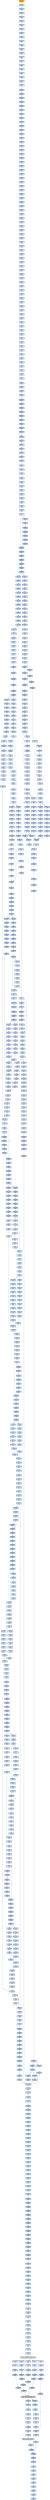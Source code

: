 strict digraph G {
	graph [bgcolor=transparent,
		name=G
	];
	node [color=lightsteelblue,
		fillcolor=lightsteelblue,
		shape=rectangle,
		style=filled
	];
	"0x00479899"	[label="0x00479899
shll"];
	"0x0047989c"	[label="0x0047989c
incl"];
	"0x00479899" -> "0x0047989c"	[color="#000000"];
	"0x00479290"	[label="0x00479290
movl"];
	"0x00479292"	[label="0x00479292
lodsw"];
	"0x00479290" -> "0x00479292"	[color="#000000"];
	"0x004795a4"	[label="0x004795a4
cmpl"];
	"0x004795a9"	[label="0x004795a9
movw"];
	"0x004795a4" -> "0x004795a9"	[color="#000000"];
	"0x004793a0"	[label="0x004793a0
movzbl"];
	"0x004793a3"	[label="0x004793a3
movl"];
	"0x004793a0" -> "0x004793a3"	[color="#000000"];
	"0x00479d10"	[label="0x00479d10
movw"];
	"0x00479d14"	[label="0x00479d14
movl"];
	"0x00479d10" -> "0x00479d14"	[color="#000000"];
	"0x00453c85"	[label="0x00453c85
jne"];
	"0x00453c87"	[label="0x00453c87
movl"];
	"0x00453c85" -> "0x00453c87"	[color="#000000",
		label=F];
	"0x00479935"	[label="0x00479935
subl"];
	"0x00479937"	[label="0x00479937
movl"];
	"0x00479935" -> "0x00479937"	[color="#000000"];
	"0x0047928e"	[label="0x0047928e
subl"];
	"0x0047928e" -> "0x00479290"	[color="#000000"];
	"0x00479d64"	[label="0x00479d64
incl"];
	"0x00479d65"	[label="0x00479d65
movb"];
	"0x00479d64" -> "0x00479d65"	[color="#000000"];
	"0x004792c0"	[label="0x004792c0
addb"];
	"0x004792c2"	[label="0x004792c2
movl"];
	"0x004792c0" -> "0x004792c2"	[color="#000000"];
	"0x00479a0d"	[label="0x00479a0d
subw"];
	"0x00479a10"	[label="0x00479a10
cmpl"];
	"0x00479a0d" -> "0x00479a10"	[color="#000000"];
	"0x00479a1b"	[label="0x00479a1b
cmpl"];
	"0x00479a1f"	[label="0x00479a1f
je"];
	"0x00479a1b" -> "0x00479a1f"	[color="#000000"];
	"0x0047956f"	[label="0x0047956f
movl"];
	"0x00479573"	[label="0x00479573
movl"];
	"0x0047956f" -> "0x00479573"	[color="#000000"];
	"0x00479d44"	[label="0x00479d44
cmpl"];
	"0x00479d48"	[label="0x00479d48
ja"];
	"0x00479d44" -> "0x00479d48"	[color="#000000"];
	"0x00479578"	[label="0x00479578
subl"];
	"0x0047957a"	[label="0x0047957a
movl"];
	"0x00479578" -> "0x0047957a"	[color="#000000"];
	"0x00479b89"	[label="0x00479b89
addl"];
	"0x00479b8b"	[label="0x00479b8b
cmpl"];
	"0x00479b89" -> "0x00479b8b"	[color="#000000"];
	"0x0047927e"	[color=lightgrey,
		fillcolor=orange,
		label="0x0047927e
pusha"];
	"0x0047927f"	[label="0x0047927f
call"];
	"0x0047927e" -> "0x0047927f"	[color="#000000"];
	"0x00479a95"	[label="0x00479a95
subw"];
	"0x00479a98"	[label="0x00479a98
movl"];
	"0x00479a95" -> "0x00479a98"	[color="#000000"];
	"0x00479340"	[label="0x00479340
stosl"];
	"0x00479341"	[label="0x00479341
call"];
	"0x00479340" -> "0x00479341"	[color="#000000"];
	"0x00479828"	[label="0x00479828
setg"];
	"0x0047982b"	[label="0x0047982b
leal"];
	"0x00479828" -> "0x0047982b"	[color="#000000"];
	"0x00421b2c"	[label="0x00421b2c
testl"];
	"0x00421b2e"	[label="0x00421b2e
je"];
	"0x00421b2c" -> "0x00421b2e"	[color="#000000"];
	"0x00479a48"	[label="0x00479a48
movl"];
	"0x00479a4d"	[label="0x00479a4d
subl"];
	"0x00479a48" -> "0x00479a4d"	[color="#000000"];
	"0x0047989f"	[label="0x0047989f
movl"];
	"0x004798a3"	[label="0x004798a3
movl"];
	"0x0047989f" -> "0x004798a3"	[color="#000000"];
	"0x00479ce2"	[label="0x00479ce2
movl"];
	"0x00479ce6"	[label="0x00479ce6
movl"];
	"0x00479ce2" -> "0x00479ce6"	[color="#000000"];
	"0x00479918"	[label="0x00479918
movl"];
	"0x0047991a"	[label="0x0047991a
shrl"];
	"0x00479918" -> "0x0047991a"	[color="#000000"];
	"0x00453d47"	[label="0x00453d47
jmp"];
	"0x00479ab2"	[label="0x00479ab2
movl"];
	"0x00479ab7"	[label="0x00479ab7
movl"];
	"0x00479ab2" -> "0x00479ab7"	[color="#000000"];
	"0x00479367"	[label="0x00479367
movb"];
	"0x0047936c"	[label="0x0047936c
movl"];
	"0x00479367" -> "0x0047936c"	[color="#000000"];
	"0x00479bfc"	[label="0x00479bfc
cmpl"];
	"0x00479bff"	[label="0x00479bff
movl"];
	"0x00479bfc" -> "0x00479bff"	[color="#000000"];
	"0x00479ceb"	[label="0x00479ceb
subl"];
	"0x00479ce6" -> "0x00479ceb"	[color="#000000"];
	"0x004792cb"	[label="0x004792cb
movl"];
	"0x004792cd"	[label="0x004792cd
leal"];
	"0x004792cb" -> "0x004792cd"	[color="#000000"];
	"0x0047960c"	[label="0x0047960c
movl"];
	"0x00479611"	[label="0x00479611
subl"];
	"0x0047960c" -> "0x00479611"	[color="#000000"];
	"0x00479961"	[label="0x00479961
movw"];
	"0x00479968"	[label="0x00479968
movl"];
	"0x00479961" -> "0x00479968"	[color="#000000"];
	"0x0047989d"	[label="0x0047989d
orl"];
	"0x0047989c" -> "0x0047989d"	[color="#000000"];
	"0x004792e2"	[label="0x004792e2
pushl"];
	"0x004792e3"	[label="0x004792e3
pushl"];
	"0x004792e2" -> "0x004792e3"	[color="#000000"];
	"0x004794e2"	[label="0x004794e2
imull"];
	"0x004794e8"	[label="0x004794e8
cmpl"];
	"0x004794e2" -> "0x004794e8"	[color="#000000"];
	"0x0047978b"	[label="0x0047978b
movl"];
	"0x0047978d"	[label="0x0047978d
subl"];
	"0x0047978b" -> "0x0047978d"	[color="#000000"];
	"0x004796c2"	[label="0x004796c2
orl"];
	"0x004796c4"	[label="0x004796c4
movl"];
	"0x004796c2" -> "0x004796c4"	[color="#000000"];
	"0x00479b18"	[label="0x00479b18
movl"];
	"0x00479b1a"	[label="0x00479b1a
shrw"];
	"0x00479b18" -> "0x00479b1a"	[color="#000000"];
	"0x00479716"	[label="0x00479716
cmpl"];
	"0x0047971b"	[label="0x0047971b
setg"];
	"0x00479716" -> "0x0047971b"	[color="#000000"];
	"0x004792e7"	[label="0x004792e7
pushl"];
	"0x004792e8"	[label="0x004792e8
pushl"];
	"0x004792e7" -> "0x004792e8"	[color="#000000"];
	"0x00479c0e"	[label="0x00479c0e
andl"];
	"0x00479c11"	[label="0x00479c11
leal"];
	"0x00479c0e" -> "0x00479c11"	[color="#000000"];
	"0x00479d05"	[label="0x00479d05
shrw"];
	"0x00479d09"	[label="0x00479d09
subw"];
	"0x00479d05" -> "0x00479d09"	[color="#000000"];
	"0x00479d25"	[label="0x00479d25
movl"];
	"0x00479d29"	[label="0x00479d29
jne"];
	"0x00479d25" -> "0x00479d29"	[color="#000000"];
	"0x00479930"	[label="0x00479930
movl"];
	"0x00479930" -> "0x00479935"	[color="#000000"];
	"0x00479a3a"	[label="0x00479a3a
movzwl"];
	"0x00479a3d"	[label="0x00479a3d
imull"];
	"0x00479a3a" -> "0x00479a3d"	[color="#000000"];
	"0x004799fd"	[label="0x004799fd
movl"];
	"0x00479a01"	[label="0x00479a01
jmp"];
	"0x004799fd" -> "0x00479a01"	[color="#000000"];
	"0x00453c27"	[label="0x00453c27
orl"];
	"0x00453c29"	[label="0x00453c29
pushl"];
	"0x00453c27" -> "0x00453c29"	[color="#000000"];
	"0x00479912"	[label="0x00479912
orl"];
	"0x00479914"	[label="0x00479914
movl"];
	"0x00479912" -> "0x00479914"	[color="#000000"];
	"0x0047964d"	[label="0x0047964d
incl"];
	"0x0047964e"	[label="0x0047964e
cmpl"];
	"0x0047964d" -> "0x0047964e"	[color="#000000"];
	"0x00479358"	[label="0x00479358
movl"];
	"0x0047935f"	[label="0x0047935f
movl"];
	"0x00479358" -> "0x0047935f"	[color="#000000"];
	"0x00479d62"	[label="0x00479d62
movb"];
	"0x00479d62" -> "0x00479d64"	[color="#000000"];
	"0x00479d39"	[label="0x00479d39
movl"];
	"0x00479d3d"	[label="0x00479d3d
movl"];
	"0x00479d39" -> "0x00479d3d"	[color="#000000"];
	"0x00479a85"	[label="0x00479a85
movl"];
	"0x00479a89"	[label="0x00479a89
shrw"];
	"0x00479a85" -> "0x00479a89"	[color="#000000"];
	"0x00479c61"	[label="0x00479c61
shrl"];
	"0x00479c65"	[label="0x00479c65
addl"];
	"0x00479c61" -> "0x00479c65"	[color="#000000"];
	"0x00453cce"	[label="0x00453cce
pushl"];
	"0x00453cd0"	[label="0x00453cd0
pushl"];
	"0x00453cce" -> "0x00453cd0"	[color="#000000"];
	"0x00479786"	[label="0x00479786
movl"];
	"0x00479786" -> "0x0047978b"	[color="#000000"];
	"0x0047951d"	[label="0x0047951d
leal"];
	"0x00479520"	[label="0x00479520
movl"];
	"0x0047951d" -> "0x00479520"	[color="#000000"];
	"0x00479a66"	[label="0x00479a66
movw"];
	"0x00479a6a"	[label="0x00479a6a
leal"];
	"0x00479a66" -> "0x00479a6a"	[color="#000000"];
	"0x00479a81"	[label="0x00479a81
subl"];
	"0x00479a83"	[label="0x00479a83
movl"];
	"0x00479a81" -> "0x00479a83"	[color="#000000"];
	"0x004795cf"	[label="0x004795cf
addl"];
	"0x004795d1"	[label="0x004795d1
cmpl"];
	"0x004795cf" -> "0x004795d1"	[color="#000000"];
	"0x004794da"	[label="0x004794da
subl"];
	"0x004794de"	[label="0x004794de
sarl"];
	"0x004794da" -> "0x004794de"	[color="#000000"];
	"0x004793f5"	[label="0x004793f5
movl"];
	"0x004793f9"	[label="0x004793f9
movw"];
	"0x004793f5" -> "0x004793f9"	[color="#000000"];
	"0x00479d1c"	[label="0x00479d1c
movl"];
	"0x00479d20"	[label="0x00479d20
shll"];
	"0x00479d1c" -> "0x00479d20"	[color="#000000"];
	"0x004200a6"	[label="0x004200a6
je"];
	"0x004200a8"	[label="0x004200a8
movl"];
	"0x004200a6" -> "0x004200a8"	[color="#000000",
		label=F];
	"0x00479657"	[label="0x00479657
jg"];
	"0x00479666"	[label="0x00479666
cmpl"];
	"0x00479657" -> "0x00479666"	[color="#000000",
		label=T];
	"0x00479659"	[label="0x00479659
movl"];
	"0x00479657" -> "0x00479659"	[color="#000000",
		label=F];
	"0x00479573" -> "0x00479578"	[color="#000000"];
	"0x00479383"	[label="0x00479383
movl"];
	"0x00479385"	[label="0x00479385
shll"];
	"0x00479383" -> "0x00479385"	[color="#000000"];
	"0x00479db2"	[label="0x00479db2
subl"];
	"0x00479db9"	[label="0x00479db9
xorl"];
	"0x00479db2" -> "0x00479db9"	[color="#000000"];
	"0x004792ca"	[label="0x004792ca
popl"];
	"0x004792ca" -> "0x004792cb"	[color="#000000"];
	"0x00453d06"	[label="0x00453d06
jne"];
	"0x00453d08"	[label="0x00453d08
lodsb"];
	"0x00453d06" -> "0x00453d08"	[color="#000000",
		label=F];
	"0x004792a8"	[label="0x004792a8
movb"];
	"0x004792ab"	[label="0x004792ab
jne"];
	"0x004792a8" -> "0x004792ab"	[color="#000000"];
	"0x004794bb"	[label="0x004794bb
leal"];
	"0x004794be"	[label="0x004794be
movzbl"];
	"0x004794bb" -> "0x004794be"	[color="#000000"];
	"0x004794e0"	[label="0x004794e0
addl"];
	"0x004794de" -> "0x004794e0"	[color="#000000"];
	"0x00479499"	[label="0x00479499
imull"];
	"0x0047949c"	[label="0x0047949c
cmpl"];
	"0x00479499" -> "0x0047949c"	[color="#000000"];
	"0x00479332"	[label="0x00479332
addl"];
	"0x00479338"	[label="0x00479338
movb"];
	"0x00479332" -> "0x00479338"	[color="#000000"];
	"0x004796d4"	[label="0x004796d4
movzwl"];
	"0x004796d7"	[label="0x004796d7
imull"];
	"0x004796d4" -> "0x004796d7"	[color="#000000"];
	"0x00479aed"	[label="0x00479aed
shrl"];
	"0x00479af0"	[label="0x00479af0
movzwl"];
	"0x00479aed" -> "0x00479af0"	[color="#000000"];
	"0x00479aea"	[label="0x00479aea
movw"];
	"0x00479aea" -> "0x00479aed"	[color="#000000"];
	"0x00479bcc"	[label="0x00479bcc
sarl"];
	"0x00479bcf"	[label="0x00479bcf
leal"];
	"0x00479bcc" -> "0x00479bcf"	[color="#000000"];
	"0x00479be8"	[label="0x00479be8
leal"];
	"0x00479beb"	[label="0x00479beb
movw"];
	"0x00479be8" -> "0x00479beb"	[color="#000000"];
	"0x0047933a"	[label="0x0047933a
stosb"];
	"0x0047933b"	[label="0x0047933b
movl"];
	"0x0047933a" -> "0x0047933b"	[color="#000000"];
	"0x00479cf0"	[label="0x00479cf0
leal"];
	"0x00479cf3"	[label="0x00479cf3
movw"];
	"0x00479cf0" -> "0x00479cf3"	[color="#000000"];
	"0x0047984b"	[label="0x0047984b
jmp"];
	"0x00479d82"	[label="0x00479d82
movl"];
	"0x0047984b" -> "0x00479d82"	[color="#000000"];
	"0x00479806"	[label="0x00479806
leal"];
	"0x00479809"	[label="0x00479809
movw"];
	"0x00479806" -> "0x00479809"	[color="#000000"];
	"0x004795df"	[label="0x004795df
je"];
	"0x004795e5"	[label="0x004795e5
shll"];
	"0x004795df" -> "0x004795e5"	[color="#000000",
		label=F];
	"0x004799f5"	[label="0x004799f5
movl"];
	"0x004799f9"	[label="0x004799f9
leal"];
	"0x004799f5" -> "0x004799f9"	[color="#000000"];
	"0x00479471"	[label="0x00479471
ja"];
	"0x0047948b"	[label="0x0047948b
movl"];
	"0x00479471" -> "0x0047948b"	[color="#000000",
		label=T];
	"0x00479473"	[label="0x00479473
cmpl"];
	"0x00479471" -> "0x00479473"	[color="#000000",
		label=F];
	"0x004793aa"	[label="0x004793aa
movl"];
	"0x004793b2"	[label="0x004793b2
movl"];
	"0x004793aa" -> "0x004793b2"	[color="#000000"];
	"0x0047985d"	[label="0x0047985d
movw"];
	"0x00479864"	[label="0x00479864
jmp"];
	"0x0047985d" -> "0x00479864"	[color="#000000"];
	"0x00479c49"	[label="0x00479c49
cmpl"];
	"0x00479c4d"	[label="0x00479c4d
je"];
	"0x00479c49" -> "0x00479c4d"	[color="#000000"];
	"0x004794c3"	[label="0x004794c3
movw"];
	"0x004794c7"	[label="0x004794c7
movl"];
	"0x004794c3" -> "0x004794c7"	[color="#000000"];
	"0x00479ccb"	[label="0x00479ccb
orl"];
	"0x00479ccd"	[label="0x00479ccd
movl"];
	"0x00479ccb" -> "0x00479ccd"	[color="#000000"];
	"0x004793e5"	[label="0x004793e5
addl"];
	"0x004793e7"	[label="0x004793e7
shll"];
	"0x004793e5" -> "0x004793e7"	[color="#000000"];
	"0x0047957f"	[label="0x0047957f
cmpl"];
	"0x00479584"	[label="0x00479584
leal"];
	"0x0047957f" -> "0x00479584"	[color="#000000"];
	"0x004792d4"	[label="0x004792d4
pushl"];
	"0x004792cd" -> "0x004792d4"	[color="#000000"];
	"0x0042679d"	[label="0x0042679d
pushl"];
	"0x004267a2"	[label="0x004267a2
pushl"];
	"0x0042679d" -> "0x004267a2"	[color="#000000"];
	"0x004799ac"	[label="0x004799ac
cmpl"];
	"0x004799b0"	[label="0x004799b0
je"];
	"0x004799ac" -> "0x004799b0"	[color="#000000"];
	"0x00479646"	[label="0x00479646
movb"];
	"0x0047964a"	[label="0x0047964a
movb"];
	"0x00479646" -> "0x0047964a"	[color="#000000"];
	"0x00479c3c"	[label="0x00479c3c
leal"];
	"0x00479c3f"	[label="0x00479c3f
cmpl"];
	"0x00479c3c" -> "0x00479c3f"	[color="#000000"];
	"0x004794ad"	[label="0x004794ad
subl"];
	"0x004794af"	[label="0x004794af
movb"];
	"0x004794ad" -> "0x004794af"	[color="#000000"];
	"0x0047957c"	[label="0x0047957c
sarl"];
	"0x0047957c" -> "0x0047957f"	[color="#000000"];
	"0x00479d4a"	[label="0x00479d4a
movl"];
	"0x00479d48" -> "0x00479d4a"	[color="#000000",
		label=F];
	"0x004792ad"	[label="0x004792ad
subl"];
	"0x004792ab" -> "0x004792ad"	[color="#000000",
		label=F];
	"0x00479b95"	[label="0x00479b95
cmpl"];
	"0x00479b99"	[label="0x00479b99
je"];
	"0x00479b95" -> "0x00479b99"	[color="#000000"];
	"0x004797d4"	[label="0x004797d4
shll"];
	"0x004797d7"	[label="0x004797d7
incl"];
	"0x004797d4" -> "0x004797d7"	[color="#000000"];
	"0x0047999c"	[label="0x0047999c
leal"];
	"0x004799a0"	[label="0x004799a0
movl"];
	"0x0047999c" -> "0x004799a0"	[color="#000000"];
	"0x00479bba"	[label="0x00479bba
imull"];
	"0x00479bbd"	[label="0x00479bbd
cmpl"];
	"0x00479bba" -> "0x00479bbd"	[color="#000000"];
	"0x004795b8"	[label="0x004795b8
jle"];
	"0x004795be"	[label="0x004795be
jmp"];
	"0x004795b8" -> "0x004795be"	[color="#000000",
		label=F];
	"0x00479d89"	[label="0x00479d89
cmpl"];
	"0x00479d82" -> "0x00479d89"	[color="#000000"];
	"0x0047994c"	[label="0x0047994c
jmp"];
	"0x00479974"	[label="0x00479974
movl"];
	"0x0047994c" -> "0x00479974"	[color="#000000"];
	"0x00479a03"	[label="0x00479a03
subl"];
	"0x00479a05"	[label="0x00479a05
subl"];
	"0x00479a03" -> "0x00479a05"	[color="#000000"];
	"0x00479bc5"	[label="0x00479bc5
movl"];
	"0x00479bca"	[label="0x00479bca
subl"];
	"0x00479bc5" -> "0x00479bca"	[color="#000000"];
	"0x00479b67"	[label="0x00479b67
shll"];
	"0x00479b6a"	[label="0x00479b6a
movl"];
	"0x00479b67" -> "0x00479b6a"	[color="#000000"];
	"0x00479421"	[label="0x00479421
xorl"];
	"0x00479423"	[label="0x00479423
cmpl"];
	"0x00479421" -> "0x00479423"	[color="#000000"];
	"0x0047986b"	[label="0x0047986b
subl"];
	"0x0047986d"	[label="0x0047986d
shrw"];
	"0x0047986b" -> "0x0047986d"	[color="#000000"];
	"0x004798af"	[label="0x004798af
movzwl"];
	"0x004798b2"	[label="0x004798b2
imull"];
	"0x004798af" -> "0x004798b2"	[color="#000000"];
	"0x004792f5"	[label="0x004792f5
popl"];
	"0x004792f6"	[label="0x004792f6
popl"];
	"0x004792f5" -> "0x004792f6"	[color="#000000"];
	"0x00453ccd"	[label="0x00453ccd
pushl"];
	"0x00453ccd" -> "0x00453cce"	[color="#000000"];
	"0x00421b36"	[label="0x00421b36
call"];
	GETPROCADDRESS_KERNEL32_DLL	[color=lightgrey,
		fillcolor=lightgrey,
		label="GETPROCADDRESS_KERNEL32_DLL
GETPROCADDRESS-KERNEL32-DLL"];
	"0x00421b36" -> GETPROCADDRESS_KERNEL32_DLL	[color="#000000"];
	"0x00479c2b"	[label="0x00479c2b
leal"];
	"0x00479c2f"	[label="0x00479c2f
subl"];
	"0x00479c2b" -> "0x00479c2f"	[color="#000000"];
	"0x00479dcf"	[label="0x00479dcf
movl"];
	"0x00479dd1"	[label="0x00479dd1
addl"];
	"0x00479dcf" -> "0x00479dd1"	[color="#000000"];
	"0x00479ce0"	[label="0x00479ce0
jae"];
	"0x00479ce0" -> "0x00479ce2"	[color="#000000",
		label=F];
	"0x00479cfd"	[label="0x00479cfd
subl"];
	"0x00479ce0" -> "0x00479cfd"	[color="#000000",
		label=T];
	"0x0047946e"	[label="0x0047946e
leal"];
	"0x0047946e" -> "0x00479471"	[color="#000000"];
	"0x00479601"	[label="0x00479601
imull"];
	"0x00479604"	[label="0x00479604
cmpl"];
	"0x00479601" -> "0x00479604"	[color="#000000"];
	"0x004792dc"	[label="0x004792dc
movw"];
	"0x004792df"	[label="0x004792df
shll"];
	"0x004792dc" -> "0x004792df"	[color="#000000"];
	"0x004796f9"	[label="0x004796f9
movl"];
	"0x004796fd"	[label="0x004796fd
movl"];
	"0x004796f9" -> "0x004796fd"	[color="#000000"];
	"0x0047953f"	[label="0x0047953f
cmpl"];
	"0x00479543"	[label="0x00479543
je"];
	"0x0047953f" -> "0x00479543"	[color="#000000"];
	"0x00479496"	[label="0x00479496
movzwl"];
	"0x00479496" -> "0x00479499"	[color="#000000"];
	"0x0047950d"	[label="0x0047950d
movzbl"];
	"0x00479511"	[label="0x00479511
movl"];
	"0x0047950d" -> "0x00479511"	[color="#000000"];
	"0x0047948f"	[label="0x0047948f
movw"];
	"0x00479493"	[label="0x00479493
shrl"];
	"0x0047948f" -> "0x00479493"	[color="#000000"];
	"0x004794cb"	[label="0x004794cb
andl"];
	"0x004794c7" -> "0x004794cb"	[color="#000000"];
	"0x0047935f" -> "0x00479367"	[color="#000000"];
	"0x00479598"	[label="0x00479598
movl"];
	"0x0047959a"	[label="0x0047959a
leal"];
	"0x00479598" -> "0x0047959a"	[color="#000000"];
	"0x00479911"	[label="0x00479911
incl"];
	"0x00479911" -> "0x00479912"	[color="#000000"];
	"0x004797f0"	[label="0x004797f0
subl"];
	"0x004797f4"	[label="0x004797f4
sarl"];
	"0x004797f0" -> "0x004797f4"	[color="#000000"];
	"0x00479bdf"	[label="0x00479bdf
movl"];
	"0x00479be1"	[label="0x00479be1
shrw"];
	"0x00479bdf" -> "0x00479be1"	[color="#000000"];
	"0x00479d03"	[label="0x00479d03
movl"];
	"0x00479d03" -> "0x00479d05"	[color="#000000"];
	"0x00479732"	[label="0x00479732
subl"];
	"0x00479734"	[label="0x00479734
subl"];
	"0x00479732" -> "0x00479734"	[color="#000000"];
	"0x00479889"	[label="0x00479889
cmpl"];
	"0x0047988d"	[label="0x0047988d
je"];
	"0x00479889" -> "0x0047988d"	[color="#000000"];
	"0x00479ac2"	[label="0x00479ac2
addl"];
	"0x00479ac4"	[label="0x00479ac4
cmpl"];
	"0x00479ac2" -> "0x00479ac4"	[color="#000000"];
	"0x0047968d"	[label="0x0047968d
movl"];
	"0x0047968f"	[label="0x0047968f
shrw"];
	"0x0047968d" -> "0x0047968f"	[color="#000000"];
	"0x00479284"	[label="0x00479284
popl"];
	"0x0047927f" -> "0x00479284"	[color="#000000"];
	"0x004799b6"	[label="0x004799b6
movzbl"];
	"0x004799b0" -> "0x004799b6"	[color="#000000",
		label=F];
	"0x004792a4"	[label="0x004792a4
movb"];
	"0x004792a4" -> "0x004792a8"	[color="#000000"];
	"0x00479687"	[label="0x00479687
movl"];
	"0x0047968b"	[label="0x0047968b
subl"];
	"0x00479687" -> "0x0047968b"	[color="#000000"];
	"0x00479869"	[label="0x00479869
movl"];
	"0x00479869" -> "0x0047986b"	[color="#000000"];
	"0x00479d51"	[label="0x00479d51
movl"];
	"0x00479d4a" -> "0x00479d51"	[color="#000000"];
	"0x00479c5f"	[label="0x00479c5f
orl"];
	"0x00479c5f" -> "0x00479c61"	[color="#000000"];
	"0x004792d8"	[label="0x004792d8
pushl"];
	"0x004792d9"	[label="0x004792d9
movl"];
	"0x004792d8" -> "0x004792d9"	[color="#000000"];
	"0x004792ed"	[label="0x004792ed
pushl"];
	"0x004792ee"	[label="0x004792ee
call"];
	"0x004792ed" -> "0x004792ee"	[color="#000000"];
	"0x0047971e"	[label="0x0047971e
addl"];
	"0x0047971b" -> "0x0047971e"	[color="#000000"];
	"0x00453d3f"	[label="0x00453d3f
stosb"];
	"0x00453d40"	[label="0x00453d40
movl"];
	"0x00453d3f" -> "0x00453d40"	[color="#000000"];
	"0x0047992a"	[label="0x0047992a
cmpl"];
	"0x0047992c"	[label="0x0047992c
jae"];
	"0x0047992a" -> "0x0047992c"	[color="#000000"];
	"0x00479430"	[label="0x00479430
shll"];
	"0x00479433"	[label="0x00479433
incl"];
	"0x00479430" -> "0x00479433"	[color="#000000"];
	"0x004794a4"	[label="0x004794a4
movl"];
	"0x004794a8"	[label="0x004794a8
movl"];
	"0x004794a4" -> "0x004794a8"	[color="#000000"];
	"0x00479ad2"	[label="0x00479ad2
je"];
	"0x00479ad8"	[label="0x00479ad8
shll"];
	"0x00479ad2" -> "0x00479ad8"	[color="#000000",
		label=F];
	"0x00453ceb"	[label="0x00453ceb
popl"];
	"0x00453cec"	[label="0x00453cec
movl"];
	"0x00453ceb" -> "0x00453cec"	[color="#000000"];
	"0x00479302"	[label="0x00479302
cmpl"];
	"0x00479304"	[label="0x00479304
jae"];
	"0x00479302" -> "0x00479304"	[color="#000000"];
	"0x00479399"	[label="0x00479399
movl"];
	"0x00479399" -> "0x004793a0"	[color="#000000"];
	"0x00479519"	[label="0x00479519
movl"];
	"0x00479519" -> "0x0047951d"	[color="#000000"];
	"0x00479abb"	[label="0x00479abb
leal"];
	"0x00479abe"	[label="0x00479abe
movl"];
	"0x00479abb" -> "0x00479abe"	[color="#000000"];
	"0x00421b30"	[label="0x00421b30
pushl"];
	"0x00421b35"	[label="0x00421b35
pushl"];
	"0x00421b30" -> "0x00421b35"	[color="#000000"];
	"0x0047975c"	[label="0x0047975c
movzbl"];
	"0x0047975f"	[label="0x0047975f
shll"];
	"0x0047975c" -> "0x0047975f"	[color="#000000"];
	"0x00479880"	[label="0x00479880
movw"];
	"0x00479887"	[label="0x00479887
ja"];
	"0x00479880" -> "0x00479887"	[color="#000000"];
	"0x004794cf"	[label="0x004794cf
movl"];
	"0x004794cb" -> "0x004794cf"	[color="#000000"];
	"0x0047991d"	[label="0x0047991d
movw"];
	"0x00479924"	[label="0x00479924
movzwl"];
	"0x0047991d" -> "0x00479924"	[color="#000000"];
	"0x00479d24"	[label="0x00479d24
decl"];
	"0x00479d20" -> "0x00479d24"	[color="#000000"];
	"0x00453caa"	[label="0x00453caa
orl"];
	"0x00453cac"	[label="0x00453cac
je"];
	"0x00453caa" -> "0x00453cac"	[color="#000000"];
	"0x00479762"	[label="0x00479762
shll"];
	"0x0047975f" -> "0x00479762"	[color="#000000"];
	"0x00479d0c"	[label="0x00479d0c
movl"];
	"0x00479d09" -> "0x00479d0c"	[color="#000000"];
	"0x00479bab"	[label="0x00479bab
orl"];
	"0x00479bad"	[label="0x00479bad
movl"];
	"0x00479bab" -> "0x00479bad"	[color="#000000"];
	"0x00479b43"	[label="0x00479b43
cmpl"];
	"0x00479b48"	[label="0x00479b48
movl"];
	"0x00479b43" -> "0x00479b48"	[color="#000000"];
	"0x00479b72"	[label="0x00479b72
leal"];
	"0x00479b6a" -> "0x00479b72"	[color="#000000"];
	"0x00479993"	[label="0x00479993
setg"];
	"0x00479996"	[label="0x00479996
addl"];
	"0x00479993" -> "0x00479996"	[color="#000000"];
	"0x0047928c"	[label="0x0047928c
addl"];
	"0x0047928c" -> "0x0047928e"	[color="#000000"];
	"0x00479cfb"	[label="0x00479cfb
jmp"];
	"0x00479cfb" -> "0x00479d1c"	[color="#000000"];
	"0x004799d8"	[label="0x004799d8
movl"];
	"0x004799dd"	[label="0x004799dd
subl"];
	"0x004799d8" -> "0x004799dd"	[color="#000000"];
	"0x004795d9"	[label="0x004795d9
ja"];
	"0x004795f3"	[label="0x004795f3
movl"];
	"0x004795d9" -> "0x004795f3"	[color="#000000",
		label=T];
	"0x004795db"	[label="0x004795db
cmpl"];
	"0x004795d9" -> "0x004795db"	[color="#000000",
		label=F];
	"0x004792df" -> "0x004792e2"	[color="#000000"];
	"0x004793d1"	[label="0x004793d1
movl"];
	"0x004793d9"	[label="0x004793d9
movl"];
	"0x004793d1" -> "0x004793d9"	[color="#000000"];
	"0x00479d37"	[label="0x00479d37
je"];
	"0x00479d37" -> "0x00479d39"	[color="#000000",
		label=F];
	"0x00453c70"	[label="0x00453c70
addl"];
	"0x00453c73"	[label="0x00453c73
addl"];
	"0x00453c70" -> "0x00453c73"	[color="#000000"];
	"0x00479395"	[label="0x00479395
movl"];
	"0x00479395" -> "0x00479399"	[color="#000000"];
	"0x0047962c"	[label="0x0047962c
shrw"];
	"0x00479630"	[label="0x00479630
subw"];
	"0x0047962c" -> "0x00479630"	[color="#000000"];
	"0x004792c7"	[label="0x004792c7
shll"];
	"0x004792c9"	[label="0x004792c9
popl"];
	"0x004792c7" -> "0x004792c9"	[color="#000000"];
	"0x00479a5f"	[label="0x00479a5f
leal"];
	"0x00479a62"	[label="0x00479a62
movl"];
	"0x00479a5f" -> "0x00479a62"	[color="#000000"];
	"0x00479c17"	[label="0x00479c17
cmpl"];
	"0x00479c1a"	[label="0x00479c1a
movl"];
	"0x00479c17" -> "0x00479c1a"	[color="#000000"];
	"0x004798a8"	[label="0x004798a8
movw"];
	"0x004798a8" -> "0x004798af"	[color="#000000"];
	"0x00479a16"	[label="0x00479a16
movw"];
	"0x00479a10" -> "0x00479a16"	[color="#000000"];
	"0x00479847"	[label="0x00479847
movl"];
	"0x00479847" -> "0x0047984b"	[color="#000000"];
	"0x004793a3" -> "0x004793aa"	[color="#000000"];
	"0x00479902"	[label="0x00479902
je"];
	"0x00479908"	[label="0x00479908
movzbl"];
	"0x00479902" -> "0x00479908"	[color="#000000",
		label=F];
	"0x00479373"	[label="0x00479373
leal"];
	"0x00479376"	[label="0x00479376
movl"];
	"0x00479373" -> "0x00479376"	[color="#000000"];
	"0x004793b8"	[label="0x004793b8
movl"];
	"0x004793bd"	[label="0x004793bd
movl"];
	"0x004793b8" -> "0x004793bd"	[color="#000000"];
	"0x00479c36"	[label="0x00479c36
movl"];
	"0x00479c3a"	[label="0x00479c3a
jmp"];
	"0x00479c36" -> "0x00479c3a"	[color="#000000"];
	"0x00479d32"	[label="0x00479d32
incl"];
	"0x00479d33"	[label="0x00479d33
movl"];
	"0x00479d32" -> "0x00479d33"	[color="#000000"];
	"0x00479ca5"	[label="0x00479ca5
movl"];
	"0x00479ca9"	[label="0x00479ca9
addl"];
	"0x00479ca5" -> "0x00479ca9"	[color="#000000"];
	"0x00479810"	[label="0x00479810
je"];
	"0x00479816"	[label="0x00479816
xorl"];
	"0x00479810" -> "0x00479816"	[color="#000000",
		label=F];
	"0x00479549"	[label="0x00479549
shll"];
	"0x00479543" -> "0x00479549"	[color="#000000",
		label=F];
	"0x00479653"	[label="0x00479653
movl"];
	"0x00479653" -> "0x00479657"	[color="#000000"];
	"0x00479b57"	[label="0x00479b57
cmpl"];
	"0x00479b5a"	[label="0x00479b5a
movl"];
	"0x00479b57" -> "0x00479b5a"	[color="#000000"];
	"0x00479988"	[label="0x00479988
xorl"];
	"0x0047998a"	[label="0x0047998a
cmpl"];
	"0x00479988" -> "0x0047998a"	[color="#000000"];
	"0x00479b5c"	[label="0x00479b5c
jle"];
	"0x00479b63"	[label="0x00479b63
movl"];
	"0x00479b5c" -> "0x00479b63"	[color="#000000",
		label=T];
	"0x00479b5e"	[label="0x00479b5e
movl"];
	"0x00479b5c" -> "0x00479b5e"	[color="#000000",
		label=F];
	"0x00479978"	[label="0x00479978
movl"];
	"0x00479974" -> "0x00479978"	[color="#000000"];
	"0x004799e7"	[label="0x004799e7
movl"];
	"0x004799ef"	[label="0x004799ef
leal"];
	"0x004799e7" -> "0x004799ef"	[color="#000000"];
	"0x00479cb3"	[label="0x00479cb3
ja"];
	"0x00479cb3" -> "0x00479ccd"	[color="#000000",
		label=T];
	"0x00479cb5"	[label="0x00479cb5
cmpl"];
	"0x00479cb3" -> "0x00479cb5"	[color="#000000",
		label=F];
	"0x0047944d"	[label="0x0047944d
movl"];
	"0x00479451"	[label="0x00479451
andl"];
	"0x0047944d" -> "0x00479451"	[color="#000000"];
	"0x00479a19"	[label="0x00479a19
ja"];
	"0x00479a16" -> "0x00479a19"	[color="#000000"];
	"0x0047934c"	[label="0x0047934c
jmp"];
	"0x00479dd9"	[label="0x00479dd9
jmp"];
	"0x0047934c" -> "0x00479dd9"	[color="#000000"];
	"0x0047941d"	[label="0x0047941d
movl"];
	"0x0047941d" -> "0x00479421"	[color="#000000"];
	"0x00453d56"	[label="0x00453d56
jmp"];
	"0x00453d56" -> GETPROCADDRESS_KERNEL32_DLL	[color="#000000"];
	"0x00479a8d"	[label="0x00479a8d
movl"];
	"0x00479a89" -> "0x00479a8d"	[color="#000000"];
	"0x004793e1"	[label="0x004793e1
movzbl"];
	"0x004793d9" -> "0x004793e1"	[color="#000000"];
	"0x00479b2c"	[label="0x00479b2c
movl"];
	"0x00479b30"	[label="0x00479b30
jne"];
	"0x00479b2c" -> "0x00479b30"	[color="#000000"];
	"0x00479627"	[label="0x00479627
movl"];
	"0x00479629"	[label="0x00479629
leal"];
	"0x00479627" -> "0x00479629"	[color="#000000"];
	"0x0047967c"	[label="0x0047967c
jmp"];
	"0x0047967c" -> "0x00479d82"	[color="#000000"];
	"0x004798de"	[label="0x004798de
subl"];
	"0x004798e0"	[label="0x004798e0
subl"];
	"0x004798de" -> "0x004798e0"	[color="#000000"];
	"0x0047981d"	[label="0x0047981d
movl"];
	"0x00479824"	[label="0x00479824
movl"];
	"0x0047981d" -> "0x00479824"	[color="#000000"];
	"0x00453cee"	[label="0x00453cee
lodsl"];
	"0x00453cec" -> "0x00453cee"	[color="#000000"];
	"0x00479681"	[label="0x00479681
movl"];
	"0x00479685"	[label="0x00479685
subl"];
	"0x00479681" -> "0x00479685"	[color="#000000"];
	"0x00479346"	[label="0x00479346
popl"];
	"0x00479347"	[label="0x00479347
addl"];
	"0x00479346" -> "0x00479347"	[color="#000000"];
	"0x0047937a"	[label="0x0047937a
movl"];
	"0x0047937f"	[label="0x0047937f
movzbl"];
	"0x0047937a" -> "0x0047937f"	[color="#000000"];
	"0x00479351"	[label="0x00479351
pushl"];
	"0x004792ee" -> "0x00479351"	[color="#000000"];
	"0x004267a3"	[label="0x004267a3
call"];
	"0x004267a3" -> GETPROCADDRESS_KERNEL32_DLL	[color="#000000"];
	"0x00426799"	[label="0x00426799
testl"];
	"0x0042679b"	[label="0x0042679b
je"];
	"0x00426799" -> "0x0042679b"	[color="#000000"];
	"0x0047985a"	[label="0x0047985a
subw"];
	"0x0047985a" -> "0x0047985d"	[color="#000000"];
	"0x004200a4"	[label="0x004200a4
testl"];
	"0x004200a4" -> "0x004200a6"	[color="#000000"];
	"0x00453cd3"	[label="0x00453cd3
movl"];
	"0x00453cd5"	[label="0x00453cd5
call"];
	"0x00453cd3" -> "0x00453cd5"	[color="#000000"];
	"0x00479392"	[label="0x00479392
shll"];
	"0x00479394"	[label="0x00479394
decl"];
	"0x00479392" -> "0x00479394"	[color="#000000"];
	"0x00479b52"	[label="0x00479b52
addl"];
	"0x00479b52" -> "0x00479b57"	[color="#000000"];
	"0x00479b79"	[label="0x00479b79
movl"];
	"0x00479b72" -> "0x00479b79"	[color="#000000"];
	"0x00479b2b"	[label="0x00479b2b
decl"];
	"0x00479b2b" -> "0x00479b2c"	[color="#000000"];
	"0x004799d2"	[label="0x004799d2
jae"];
	"0x004799d2" -> "0x00479a03"	[color="#000000",
		label=T];
	"0x004799d4"	[label="0x004799d4
movl"];
	"0x004799d2" -> "0x004799d4"	[color="#000000",
		label=F];
	"0x00479c28"	[label="0x00479c28
movl"];
	"0x00479c28" -> "0x00479c2b"	[color="#000000"];
	"0x0047959d"	[label="0x0047959d
shrw"];
	"0x004795a1"	[label="0x004795a1
subw"];
	"0x0047959d" -> "0x004795a1"	[color="#000000"];
	"0x00479427"	[label="0x00479427
je"];
	"0x00479423" -> "0x00479427"	[color="#000000"];
	"0x00479a57"	[label="0x00479a57
movl"];
	"0x00479a57" -> "0x00479a5f"	[color="#000000"];
	"0x00479aa0"	[label="0x00479aa0
movw"];
	"0x00479aa4"	[label="0x00479aa4
addl"];
	"0x00479aa0" -> "0x00479aa4"	[color="#000000"];
	"0x00479c14"	[label="0x00479c14
orl"];
	"0x00479c11" -> "0x00479c14"	[color="#000000"];
	"0x00479ba4"	[label="0x00479ba4
movzbl"];
	"0x00479ba7"	[label="0x00479ba7
shll"];
	"0x00479ba4" -> "0x00479ba7"	[color="#000000"];
	"0x0047983e"	[label="0x0047983e
movb"];
	"0x00479842"	[label="0x00479842
movb"];
	"0x0047983e" -> "0x00479842"	[color="#000000"];
	"0x00479a7d"	[label="0x00479a7d
jmp"];
	"0x00479aae"	[label="0x00479aae
movl"];
	"0x00479a7d" -> "0x00479aae"	[color="#000000"];
	"0x004796eb"	[label="0x004796eb
sarl"];
	"0x004796ee"	[label="0x004796ee
movl"];
	"0x004796eb" -> "0x004796ee"	[color="#000000"];
	"0x00479447"	[label="0x00479447
jae"];
	"0x00479447" -> "0x0047944d"	[color="#000000",
		label=F];
	"0x00453d45"	[label="0x00453d45
stosl"];
	"0x00453d46"	[label="0x00453d46
popa"];
	"0x00453d45" -> "0x00453d46"	[color="#000000"];
	"0x00453cf2"	[label="0x00453cf2
je"];
	"0x00453d31"	[label="0x00453d31
call"];
	"0x00453cf2" -> "0x00453d31"	[color="#000000",
		label=T];
	"0x004798fe"	[label="0x004798fe
cmpl"];
	"0x004798fe" -> "0x00479902"	[color="#000000"];
	"0x004798e2"	[label="0x004798e2
movl"];
	"0x004798e4"	[label="0x004798e4
shrw"];
	"0x004798e2" -> "0x004798e4"	[color="#000000"];
	"0x00479524"	[label="0x00479524
andl"];
	"0x00479520" -> "0x00479524"	[color="#000000"];
	"0x00479ae0"	[label="0x00479ae0
shll"];
	"0x00479ae3"	[label="0x00479ae3
incl"];
	"0x00479ae0" -> "0x00479ae3"	[color="#000000"];
	"0x00479d18"	[label="0x00479d18
incl"];
	"0x00479d19"	[label="0x00479d19
orl"];
	"0x00479d18" -> "0x00479d19"	[color="#000000"];
	"0x00479592"	[label="0x00479592
subl"];
	"0x00479596"	[label="0x00479596
subl"];
	"0x00479592" -> "0x00479596"	[color="#000000"];
	"0x00479bd5"	[label="0x00479bd5
movl"];
	"0x00479bd7"	[label="0x00479bd7
jmp"];
	"0x00479bd5" -> "0x00479bd7"	[color="#000000"];
	"0x0047983b"	[label="0x0047983b
movb"];
	"0x0047983b" -> "0x0047983e"	[color="#000000"];
	"0x00453ccc"	[label="0x00453ccc
pushl"];
	"0x00453ccc" -> "0x00453ccd"	[color="#000000"];
	"0x004799f2"	[label="0x004799f2
movw"];
	"0x004799ef" -> "0x004799f2"	[color="#000000"];
	"0x00479459"	[label="0x00479459
movl"];
	"0x0047945d"	[label="0x0047945d
shll"];
	"0x00479459" -> "0x0047945d"	[color="#000000"];
	"0x0047958e"	[label="0x0047958e
je"];
	"0x004795b2"	[label="0x004795b2
cmpl"];
	"0x0047958e" -> "0x004795b2"	[color="#000000",
		label=T];
	"0x00479590"	[label="0x00479590
jmp"];
	"0x0047958e" -> "0x00479590"	[color="#000000",
		label=F];
	"0x00479d57"	[label="0x00479d57
addl"];
	"0x00479d5e"	[label="0x00479d5e
leal"];
	"0x00479d57" -> "0x00479d5e"	[color="#000000"];
	"0x00479696"	[label="0x00479696
cmpl"];
	"0x0047969c"	[label="0x0047969c
movw"];
	"0x00479696" -> "0x0047969c"	[color="#000000"];
	"0x0047977e"	[label="0x0047977e
cmpl"];
	"0x00479780"	[label="0x00479780
jae"];
	"0x0047977e" -> "0x00479780"	[color="#000000"];
	"0x00479625"	[label="0x00479625
subl"];
	"0x00479625" -> "0x00479627"	[color="#000000"];
	"0x004799a4"	[label="0x004799a4
cmpl"];
	"0x004799a0" -> "0x004799a4"	[color="#000000"];
	"0x004793fe"	[label="0x004793fe
addl"];
	"0x004793f9" -> "0x004793fe"	[color="#000000"];
	"0x00479b10"	[label="0x00479b10
jmp"];
	"0x00479b27"	[label="0x00479b27
movl"];
	"0x00479b10" -> "0x00479b27"	[color="#000000"];
	"0x00479887" -> "0x0047989f"	[color="#000000",
		label=T];
	"0x00479887" -> "0x00479889"	[color="#000000",
		label=F];
	"0x00479c24"	[label="0x00479c24
shll"];
	"0x00479c26"	[label="0x00479c26
addl"];
	"0x00479c24" -> "0x00479c26"	[color="#000000"];
	"0x00479cd8"	[label="0x00479cd8
movzwl"];
	"0x00479cdb"	[label="0x00479cdb
imull"];
	"0x00479cd8" -> "0x00479cdb"	[color="#000000"];
	"0x00453cfe"	[label="0x00453cfe
lodsb"];
	"0x00453cff"	[label="0x00453cff
orb"];
	"0x00453cfe" -> "0x00453cff"	[color="#000000"];
	"0x00479c6b"	[label="0x00479c6b
jb"];
	"0x00479c6d"	[label="0x00479c6d
subl"];
	"0x00479c6b" -> "0x00479c6d"	[color="#000000",
		label=F];
	"0x00479c74"	[label="0x00479c74
decl"];
	"0x00479c6b" -> "0x00479c74"	[color="#000000",
		label=T];
	"0x004797da"	[label="0x004797da
movw"];
	"0x004797e1"	[label="0x004797e1
movl"];
	"0x004797da" -> "0x004797e1"	[color="#000000"];
	"0x00479c92"	[label="0x00479c92
movl"];
	"0x00479c9a"	[label="0x00479c9a
movl"];
	"0x00479c92" -> "0x00479c9a"	[color="#000000"];
	"0x0047976e"	[label="0x0047976e
shrl"];
	"0x00479771"	[label="0x00479771
movw"];
	"0x0047976e" -> "0x00479771"	[color="#000000"];
	"0x00479acc"	[label="0x00479acc
ja"];
	"0x00479ac4" -> "0x00479acc"	[color="#000000"];
	"0x00479488"	[label="0x00479488
incl"];
	"0x00479489"	[label="0x00479489
orl"];
	"0x00479488" -> "0x00479489"	[color="#000000"];
	"0x00479554"	[label="0x00479554
incl"];
	"0x00479555"	[label="0x00479555
orl"];
	"0x00479554" -> "0x00479555"	[color="#000000"];
	"0x004796da"	[label="0x004796da
cmpl"];
	"0x004796d7" -> "0x004796da"	[color="#000000"];
	"0x004796b2"	[label="0x004796b2
je"];
	"0x004796b8"	[label="0x004796b8
movzbl"];
	"0x004796b2" -> "0x004796b8"	[color="#000000",
		label=F];
	"0x004200b3"	[label="0x004200b3
pushl"];
	"0x004200b4"	[label="0x004200b4
call"];
	"0x004200b3" -> "0x004200b4"	[color="#000000"];
	"0x004792e4"	[label="0x004792e4
addl"];
	"0x004792e3" -> "0x004792e4"	[color="#000000"];
	"0x0047949e"	[label="0x0047949e
jae"];
	"0x0047949e" -> "0x004794a4"	[color="#000000",
		label=F];
	"0x0047949e" -> "0x00479681"	[color="#000000",
		label=T];
	"0x00479765"	[label="0x00479765
incl"];
	"0x00479762" -> "0x00479765"	[color="#000000"];
	"0x004798b5"	[label="0x004798b5
cmpl"];
	"0x004798b2" -> "0x004798b5"	[color="#000000"];
	"0x004792e9"	[label="0x004792e9
addl"];
	"0x004792ec"	[label="0x004792ec
pushl"];
	"0x004792e9" -> "0x004792ec"	[color="#000000"];
	"0x00479460"	[label="0x00479460
movl"];
	"0x0047945d" -> "0x00479460"	[color="#000000"];
	"0x004792f3"	[label="0x004792f3
movl"];
	"0x004792f3" -> "0x004792f5"	[color="#000000"];
	"0x00453c2a"	[label="0x00453c2a
je"];
	"0x00453c61"	[label="0x00453c61
call"];
	"0x00453c2a" -> "0x00453c61"	[color="#000000",
		label=T];
	"0x00479727"	[label="0x00479727
movl"];
	"0x0047972b"	[label="0x0047972b
jmp"];
	"0x00479727" -> "0x0047972b"	[color="#000000"];
	"0x004795fe"	[label="0x004795fe
movzwl"];
	"0x004795fe" -> "0x00479601"	[color="#000000"];
	"0x00479a07"	[label="0x00479a07
movl"];
	"0x00479a05" -> "0x00479a07"	[color="#000000"];
	"0x00479c58"	[label="0x00479c58
movzbl"];
	"0x00479c5b"	[label="0x00479c5b
shll"];
	"0x00479c58" -> "0x00479c5b"	[color="#000000"];
	"0x00479d53"	[label="0x00479d53
subl"];
	"0x00479d51" -> "0x00479d53"	[color="#000000"];
	"0x004792b2"	[label="0x004792b2
andb"];
	"0x004792b5"	[label="0x004792b5
andb"];
	"0x004792b2" -> "0x004792b5"	[color="#000000"];
	"0x00479cde"	[label="0x00479cde
cmpl"];
	"0x00479cdb" -> "0x00479cde"	[color="#000000"];
	"0x00479b36"	[label="0x00479b36
movl"];
	"0x00479b3b"	[label="0x00479b3b
shll"];
	"0x00479b36" -> "0x00479b3b"	[color="#000000"];
	"0x004794a8" -> "0x004794ad"	[color="#000000"];
	"0x0047978f"	[label="0x0047978f
movl"];
	"0x00479797"	[label="0x00479797
movl"];
	"0x0047978f" -> "0x00479797"	[color="#000000"];
	"0x0047948b" -> "0x0047948f"	[color="#000000"];
	"0x004796dc"	[label="0x004796dc
jae"];
	"0x004796de"	[label="0x004796de
movl"];
	"0x004796dc" -> "0x004796de"	[color="#000000",
		label=F];
	"0x00479730"	[label="0x00479730
movl"];
	"0x004796dc" -> "0x00479730"	[color="#000000",
		label=T];
	"0x004795fb"	[label="0x004795fb
shrl"];
	"0x004795fb" -> "0x004795fe"	[color="#000000"];
	"0x004795ea"	[label="0x004795ea
movzbl"];
	"0x004795e5" -> "0x004795ea"	[color="#000000"];
	"0x00479cca"	[label="0x00479cca
incl"];
	"0x00479cca" -> "0x00479ccb"	[color="#000000"];
	"0x00479294"	[label="0x00479294
shll"];
	"0x00479292" -> "0x00479294"	[color="#000000"];
	"0x0047993e"	[label="0x0047993e
leal"];
	"0x00479941"	[label="0x00479941
movw"];
	"0x0047993e" -> "0x00479941"	[color="#000000"];
	"0x004797e6"	[label="0x004797e6
movzwl"];
	"0x004797e9"	[label="0x004797e9
imull"];
	"0x004797e6" -> "0x004797e9"	[color="#000000"];
	"0x0047940a"	[label="0x0047940a
xorl"];
	"0x0047940c"	[label="0x0047940c
movl"];
	"0x0047940a" -> "0x0047940c"	[color="#000000"];
	"0x00479c5e"	[label="0x00479c5e
incl"];
	"0x00479c5b" -> "0x00479c5e"	[color="#000000"];
	"0x00479854"	[label="0x00479854
movl"];
	"0x00479856"	[label="0x00479856
shrw"];
	"0x00479854" -> "0x00479856"	[color="#000000"];
	"0x0047943a"	[label="0x0047943a
jle"];
	"0x0047943c"	[label="0x0047943c
movl"];
	"0x0047943a" -> "0x0047943c"	[color="#000000",
		label=F];
	"0x004796e5"	[label="0x004796e5
subl"];
	"0x004796e7"	[label="0x004796e7
movl"];
	"0x004796e5" -> "0x004796e7"	[color="#000000"];
	"0x00479a2f"	[label="0x00479a2f
orl"];
	"0x00479a31"	[label="0x00479a31
movw"];
	"0x00479a2f" -> "0x00479a31"	[color="#000000"];
	"0x004795b0"	[label="0x004795b0
je"];
	"0x004795a9" -> "0x004795b0"	[color="#000000"];
	"0x00479297"	[label="0x00479297
movl"];
	"0x00479299"	[label="0x00479299
pushl"];
	"0x00479297" -> "0x00479299"	[color="#000000"];
	"0x004797c2"	[label="0x004797c2
ja"];
	"0x004797c2" -> "0x004797da"	[color="#000000",
		label=T];
	"0x004797c4"	[label="0x004797c4
cmpl"];
	"0x004797c2" -> "0x004797c4"	[color="#000000",
		label=F];
	"0x004796a8"	[label="0x004796a8
movl"];
	"0x004796ac"	[label="0x004796ac
ja"];
	"0x004796a8" -> "0x004796ac"	[color="#000000"];
	"0x00479b24"	[label="0x00479b24
leal"];
	"0x00479b24" -> "0x00479b27"	[color="#000000"];
	"0x004798fc"	[label="0x004798fc
ja"];
	"0x004798fc" -> "0x004798fe"	[color="#000000",
		label=F];
	"0x004798fc" -> "0x00479914"	[color="#000000",
		label=T];
	"0x004795cb"	[label="0x004795cb
movl"];
	"0x004795cb" -> "0x004795cf"	[color="#000000"];
	"0x00479b85"	[label="0x00479b85
movl"];
	"0x00479b85" -> "0x00479b89"	[color="#000000"];
	"0x00479736"	[label="0x00479736
movl"];
	"0x00479738"	[label="0x00479738
shrw"];
	"0x00479736" -> "0x00479738"	[color="#000000"];
	"0x00479c53"	[label="0x00479c53
shll"];
	"0x00479c53" -> "0x00479c58"	[color="#000000"];
	"0x00479bca" -> "0x00479bcc"	[color="#000000"];
	"0x00479341" -> "0x00479346"	[color="#000000"];
	"0x0047964e" -> "0x00479653"	[color="#000000"];
	"0x00479d2f"	[label="0x00479d2f
movl"];
	"0x00479d29" -> "0x00479d2f"	[color="#000000",
		label=F];
	"0x00479c81"	[label="0x00479c81
addl"];
	"0x00479c86"	[label="0x00479c86
movl"];
	"0x00479c81" -> "0x00479c86"	[color="#000000"];
	"0x00479cf7"	[label="0x00479cf7
movl"];
	"0x00479cf7" -> "0x00479cfb"	[color="#000000"];
	"0x00479914" -> "0x00479918"	[color="#000000"];
	"0x00479af3"	[label="0x00479af3
imull"];
	"0x00479af6"	[label="0x00479af6
cmpl"];
	"0x00479af3" -> "0x00479af6"	[color="#000000"];
	"0x00479743"	[label="0x00479743
cmpl"];
	"0x00479749"	[label="0x00479749
movw"];
	"0x00479743" -> "0x00479749"	[color="#000000"];
	"0x004795f1"	[label="0x004795f1
orl"];
	"0x004795f1" -> "0x004795f3"	[color="#000000"];
	"0x00479d6b"	[label="0x00479d6b
incl"];
	"0x00479d6c"	[label="0x00479d6c
incl"];
	"0x00479d6b" -> "0x00479d6c"	[color="#000000"];
	"0x0047966b"	[label="0x0047966b
jg"];
	"0x00479666" -> "0x0047966b"	[color="#000000"];
	"0x00479a37"	[label="0x00479a37
shrl"];
	"0x00479a37" -> "0x00479a3a"	[color="#000000"];
	"0x00479bf3"	[label="0x00479bf3
movl"];
	"0x00479bf7"	[label="0x00479bf7
jne"];
	"0x00479bf3" -> "0x00479bf7"	[color="#000000"];
	"0x00479bb4"	[label="0x00479bb4
shrl"];
	"0x00479bb7"	[label="0x00479bb7
movzwl"];
	"0x00479bb4" -> "0x00479bb7"	[color="#000000"];
	"0x004798c0"	[label="0x004798c0
subl"];
	"0x004798c2"	[label="0x004798c2
movl"];
	"0x004798c0" -> "0x004798c2"	[color="#000000"];
	"0x00479856" -> "0x0047985a"	[color="#000000"];
	"0x00479b4c"	[label="0x00479b4c
jg"];
	"0x00479b4c" -> "0x00479d39"	[color="#000000",
		label=T];
	"0x00479b4c" -> "0x00479b52"	[color="#000000",
		label=F];
	"0x00479801"	[label="0x00479801
cmpl"];
	"0x00479801" -> "0x00479806"	[color="#000000"];
	"0x00479cd5"	[label="0x00479cd5
shrl"];
	"0x00479cd5" -> "0x00479cd8"	[color="#000000"];
	"0x004794e0" -> "0x004794e2"	[color="#000000"];
	"0x0047955b"	[label="0x0047955b
movw"];
	"0x00479562"	[label="0x00479562
shrl"];
	"0x0047955b" -> "0x00479562"	[color="#000000"];
	"0x004200ae"	[label="0x004200ae
pushl"];
	"0x004200a8" -> "0x004200ae"	[color="#000000"];
	"0x00479515"	[label="0x00479515
shll"];
	"0x00479511" -> "0x00479515"	[color="#000000"];
	"0x004795ed"	[label="0x004795ed
shll"];
	"0x004795ea" -> "0x004795ed"	[color="#000000"];
	"0x00479285"	[label="0x00479285
addl"];
	"0x00479284" -> "0x00479285"	[color="#000000"];
	"0x00479b12"	[label="0x00479b12
subl"];
	"0x00479b16"	[label="0x00479b16
subl"];
	"0x00479b12" -> "0x00479b16"	[color="#000000"];
	"0x00479b05"	[label="0x00479b05
sarl"];
	"0x00479b08"	[label="0x00479b08
leal"];
	"0x00479b05" -> "0x00479b08"	[color="#000000"];
	"0x0047956d"	[label="0x0047956d
jae"];
	"0x0047956d" -> "0x0047956f"	[color="#000000",
		label=F];
	"0x0047956d" -> "0x00479592"	[color="#000000",
		label=T];
	"0x00479dd6"	[label="0x00479dd6
popl"];
	"0x00479dd7"	[label="0x00479dd7
popl"];
	"0x00479dd6" -> "0x00479dd7"	[color="#000000"];
	"0x004795f7"	[label="0x004795f7
movw"];
	"0x004795f7" -> "0x004795fb"	[color="#000000"];
	"0x00479734" -> "0x00479736"	[color="#000000"];
	"0x004797d8"	[label="0x004797d8
orl"];
	"0x004797d7" -> "0x004797d8"	[color="#000000"];
	"0x004796f2"	[label="0x004796f2
leal"];
	"0x004796f5"	[label="0x004796f5
movl"];
	"0x004796f2" -> "0x004796f5"	[color="#000000"];
	"0x004799bf"	[label="0x004799bf
incl"];
	"0x004799c0"	[label="0x004799c0
orl"];
	"0x004799bf" -> "0x004799c0"	[color="#000000"];
	"0x00479bbf"	[label="0x00479bbf
jae"];
	"0x00479bd9"	[label="0x00479bd9
subl"];
	"0x00479bbf" -> "0x00479bd9"	[color="#000000",
		label=T];
	"0x00479bc1"	[label="0x00479bc1
movl"];
	"0x00479bbf" -> "0x00479bc1"	[color="#000000",
		label=F];
	"0x00453c8a"	[label="0x00453c8a
addl"];
	"0x00453c87" -> "0x00453c8a"	[color="#000000"];
	"0x00479aaa"	[label="0x00479aaa
movl"];
	"0x00479aa4" -> "0x00479aaa"	[color="#000000"];
	"0x00479778"	[label="0x00479778
movzwl"];
	"0x0047977b"	[label="0x0047977b
imull"];
	"0x00479778" -> "0x0047977b"	[color="#000000"];
	"0x0047970c"	[label="0x0047970c
movl"];
	"0x00479710"	[label="0x00479710
movl"];
	"0x0047970c" -> "0x00479710"	[color="#000000"];
	"0x00479952"	[label="0x00479952
subl"];
	"0x00479954"	[label="0x00479954
movl"];
	"0x00479952" -> "0x00479954"	[color="#000000"];
	"0x0047928a"	[label="0x0047928a
movl"];
	"0x0047928a" -> "0x0047928c"	[color="#000000"];
	"0x00479ae6"	[label="0x00479ae6
movl"];
	"0x00479acc" -> "0x00479ae6"	[color="#000000",
		label=T];
	"0x00479ace"	[label="0x00479ace
cmpl"];
	"0x00479acc" -> "0x00479ace"	[color="#000000",
		label=F];
	"0x00479766"	[label="0x00479766
orl"];
	"0x00479768"	[label="0x00479768
movl"];
	"0x00479766" -> "0x00479768"	[color="#000000"];
	"0x004799b9"	[label="0x004799b9
shll"];
	"0x004799b6" -> "0x004799b9"	[color="#000000"];
	"0x004792d7"	[label="0x004792d7
pushl"];
	"0x004792d7" -> "0x004792d8"	[color="#000000"];
	"0x004796a4"	[label="0x004796a4
leal"];
	"0x004796a4" -> "0x004796a8"	[color="#000000"];
	"0x0047996c"	[label="0x0047996c
movl"];
	"0x00479970"	[label="0x00479970
movl"];
	"0x0047996c" -> "0x00479970"	[color="#000000"];
	"0x00479b5a" -> "0x00479b5c"	[color="#000000"];
	"0x004798e0" -> "0x004798e2"	[color="#000000"];
	"0x00479d71"	[label="0x00479d71
je"];
	"0x00479d71" -> "0x00479d82"	[color="#000000",
		label=T];
	"0x004792bc"	[label="0x004792bc
lodsb"];
	"0x004792bd"	[label="0x004792bd
orl"];
	"0x004792bc" -> "0x004792bd"	[color="#000000"];
	"0x00479780" -> "0x00479786"	[color="#000000",
		label=F];
	"0x00479780" -> "0x00479869"	[color="#000000",
		label=T];
	"0x00479c3a" -> "0x00479c92"	[color="#000000"];
	"0x004794b3"	[label="0x004794b3
sarl"];
	"0x004794b6"	[label="0x004794b6
movl"];
	"0x004794b3" -> "0x004794b6"	[color="#000000"];
	"0x00479c71"	[label="0x00479c71
orl"];
	"0x00479c6d" -> "0x00479c71"	[color="#000000"];
	"0x00479606"	[label="0x00479606
jae"];
	"0x00479621"	[label="0x00479621
subl"];
	"0x00479606" -> "0x00479621"	[color="#000000",
		label=T];
	"0x00479608"	[label="0x00479608
movl"];
	"0x00479606" -> "0x00479608"	[color="#000000",
		label=F];
	"0x0047982f"	[label="0x0047982f
movl"];
	"0x00479833"	[label="0x00479833
movl"];
	"0x0047982f" -> "0x00479833"	[color="#000000"];
	"0x00479587"	[label="0x00479587
movw"];
	"0x00479587" -> "0x0047958e"	[color="#000000"];
	"0x004796bb"	[label="0x004796bb
shll"];
	"0x004796b8" -> "0x004796bb"	[color="#000000"];
	"0x00479c14" -> "0x00479c17"	[color="#000000"];
	"0x0047976c"	[label="0x0047976c
movl"];
	"0x00479768" -> "0x0047976c"	[color="#000000"];
	"0x00453c92"	[label="0x00453c92
addl"];
	"0x00453c94"	[label="0x00453c94
addl"];
	"0x00453c92" -> "0x00453c94"	[color="#000000"];
	"0x00479714"	[label="0x00479714
xorl"];
	"0x00479714" -> "0x00479716"	[color="#000000"];
	"0x00479394" -> "0x00479395"	[color="#000000"];
	"0x00479355"	[label="0x00479355
subl"];
	"0x00479355" -> "0x00479358"	[color="#000000"];
	"0x00479493" -> "0x00479496"	[color="#000000"];
	"0x00453cd2"	[label="0x00453cd2
pushl"];
	"0x00453cd2" -> "0x00453cd3"	[color="#000000"];
	"0x0047997c"	[label="0x0047997c
movl"];
	"0x00479980"	[label="0x00479980
movl"];
	"0x0047997c" -> "0x00479980"	[color="#000000"];
	"0x00479864" -> "0x00479988"	[color="#000000"];
	"0x004792db"	[label="0x004792db
pushl"];
	"0x004792db" -> "0x004792dc"	[color="#000000"];
	"0x00479621" -> "0x00479625"	[color="#000000"];
	"0x00479cf3" -> "0x00479cf7"	[color="#000000"];
	"0x0047992e"	[label="0x0047992e
movl"];
	"0x0047992e" -> "0x00479930"	[color="#000000"];
	"0x004798c6"	[label="0x004798c6
sarl"];
	"0x004798c9"	[label="0x004798c9
leal"];
	"0x004798c6" -> "0x004798c9"	[color="#000000"];
	"0x00479565"	[label="0x00479565
movzwl"];
	"0x00479568"	[label="0x00479568
imull"];
	"0x00479565" -> "0x00479568"	[color="#000000"];
	"0x00479ca3"	[label="0x00479ca3
addl"];
	"0x00479ca3" -> "0x00479ca5"	[color="#000000"];
	"0x00479443"	[label="0x00479443
cmpl"];
	"0x0047943c" -> "0x00479443"	[color="#000000"];
	VIRTUALPROTECT_KERNEL32	[color=lightgrey,
		fillcolor=lightgrey,
		label="VIRTUALPROTECT_KERNEL32
VIRTUALPROTECT-KERNEL32"];
	VIRTUALPROTECT_KERNEL32 -> "0x00453ceb"	[color="#000000"];
	"0x00479cbf"	[label="0x00479cbf
shll"];
	"0x00479cc4"	[label="0x00479cc4
movzbl"];
	"0x00479cbf" -> "0x00479cc4"	[color="#000000"];
	"0x00479387"	[label="0x00479387
movl"];
	"0x00479385" -> "0x00479387"	[color="#000000"];
	"0x00479b32"	[label="0x00479b32
movb"];
	"0x00479b30" -> "0x00479b32"	[color="#000000",
		label=F];
	"0x00479401"	[label="0x00479401
loop"];
	"0x00479403"	[label="0x00479403
movl"];
	"0x00479401" -> "0x00479403"	[color="#000000",
		label=F];
	"0x004792c9" -> "0x004792ca"	[color="#000000"];
	"0x00479443" -> "0x00479447"	[color="#000000"];
	"0x00479b0b"	[label="0x00479b0b
movl"];
	"0x00479b08" -> "0x00479b0b"	[color="#000000"];
	"0x00479d53" -> "0x00479d57"	[color="#000000"];
	"0x00479414"	[label="0x00479414
movl"];
	"0x0047940c" -> "0x00479414"	[color="#000000"];
	"0x00479c71" -> "0x00479c74"	[color="#000000"];
	"0x00479c8e"	[label="0x00479c8e
movl"];
	"0x00479c86" -> "0x00479c8e"	[color="#000000"];
	"0x00479850"	[label="0x00479850
subl"];
	"0x00479852"	[label="0x00479852
subl"];
	"0x00479850" -> "0x00479852"	[color="#000000"];
	"0x00479a62" -> "0x00479a66"	[color="#000000"];
	"0x0047929d"	[label="0x0047929d
addl"];
	"0x0047929f"	[label="0x0047929f
movl"];
	"0x0047929d" -> "0x0047929f"	[color="#000000"];
	"0x004792f7"	[label="0x004792f7
subl"];
	"0x004792f9"	[label="0x004792f9
movl"];
	"0x004792f7" -> "0x004792f9"	[color="#000000"];
	"0x00479dc2"	[label="0x00479dc2
movl"];
	"0x00479dc6"	[label="0x00479dc6
movl"];
	"0x00479dc2" -> "0x00479dc6"	[color="#000000"];
	"0x0047995d"	[label="0x0047995d
movl"];
	"0x0047995d" -> "0x00479961"	[color="#000000"];
	"0x00479b0d"	[label="0x00479b0d
movw"];
	"0x00479b0d" -> "0x00479b10"	[color="#000000"];
	"0x00453c66"	[label="0x00453c66
popl"];
	"0x00453c61" -> "0x00453c66"	[color="#000000"];
	"0x00479948"	[label="0x00479948
movl"];
	"0x00479948" -> "0x0047994c"	[color="#000000"];
	"0x00479a4f"	[label="0x00479a4f
shll"];
	"0x00479a54"	[label="0x00479a54
sarl"];
	"0x00479a4f" -> "0x00479a54"	[color="#000000"];
	"0x0047938e"	[label="0x0047938e
movzbl"];
	"0x0047938e" -> "0x00479392"	[color="#000000"];
	"0x0047991a" -> "0x0047991d"	[color="#000000"];
	"0x00479b7d"	[label="0x00479b7d
movl"];
	"0x00479b79" -> "0x00479b7d"	[color="#000000"];
	"0x00479956"	[label="0x00479956
shrw"];
	"0x0047995a"	[label="0x0047995a
subw"];
	"0x00479956" -> "0x0047995a"	[color="#000000"];
	"0x00479bbd" -> "0x00479bbf"	[color="#000000"];
	"0x0047979c"	[label="0x0047979c
leal"];
	"0x0047979f"	[label="0x0047979f
movl"];
	"0x0047979c" -> "0x0047979f"	[color="#000000"];
	"0x00479c75"	[label="0x00479c75
jne"];
	"0x00479c74" -> "0x00479c75"	[color="#000000"];
	"0x004798b9"	[label="0x004798b9
movl"];
	"0x004798bb"	[label="0x004798bb
movl"];
	"0x004798b9" -> "0x004798bb"	[color="#000000"];
	"0x00479b27" -> "0x00479b2b"	[color="#000000"];
	"0x00479af8"	[label="0x00479af8
jae"];
	"0x00479af6" -> "0x00479af8"	[color="#000000"];
	"0x004793fe" -> "0x00479401"	[color="#000000"];
	"0x0047998f"	[label="0x0047998f
movl"];
	"0x0047998a" -> "0x0047998f"	[color="#000000"];
	"0x00479bdd"	[label="0x00479bdd
subl"];
	"0x00479bd9" -> "0x00479bdd"	[color="#000000"];
	"0x0047929b"	[label="0x0047929b
subl"];
	"0x0047929b" -> "0x0047929d"	[color="#000000"];
	"0x004792ec" -> "0x004792ed"	[color="#000000"];
	"0x00453c6e"	[label="0x00453c6e
addl"];
	"0x00453c6e" -> "0x00453c70"	[color="#000000"];
	"0x00479b82"	[label="0x00479b82
leal"];
	"0x00479b7d" -> "0x00479b82"	[color="#000000"];
	"0x00479d8d"	[label="0x00479d8d
jb"];
	"0x00479d89" -> "0x00479d8d"	[color="#000000"];
	"0x00453cef"	[label="0x00453cef
cmpl"];
	"0x00453cef" -> "0x00453cf2"	[color="#000000"];
	"0x00479dc8"	[label="0x00479dc8
movl"];
	"0x00479dc6" -> "0x00479dc8"	[color="#000000"];
	"0x0047990b"	[label="0x0047990b
shll"];
	"0x0047990e"	[label="0x0047990e
shll"];
	"0x0047990b" -> "0x0047990e"	[color="#000000"];
	"0x004796da" -> "0x004796dc"	[color="#000000"];
	"0x004796be"	[label="0x004796be
shll"];
	"0x004796c1"	[label="0x004796c1
incl"];
	"0x004796be" -> "0x004796c1"	[color="#000000"];
	"0x00479584" -> "0x00479587"	[color="#000000"];
	"0x00453c67"	[label="0x00453c67
addl"];
	"0x00453c66" -> "0x00453c67"	[color="#000000"];
	"0x00479bee"	[label="0x00479bee
movl"];
	"0x00479bf2"	[label="0x00479bf2
decl"];
	"0x00479bee" -> "0x00479bf2"	[color="#000000"];
	"0x00479c9f"	[label="0x00479c9f
movl"];
	"0x00479c9a" -> "0x00479c9f"	[color="#000000"];
	"0x00453d03"	[label="0x00453d03
movb"];
	"0x00453d03" -> "0x00453d06"	[color="#000000"];
	"0x00479ab7" -> "0x00479abb"	[color="#000000"];
	"0x004799c2"	[label="0x004799c2
movw"];
	"0x004799c0" -> "0x004799c2"	[color="#000000"];
	"0x00479c31"	[label="0x00479c31
addl"];
	"0x00479c31" -> "0x00479c36"	[color="#000000"];
	"0x00479c47"	[label="0x00479c47
ja"];
	"0x00479c47" -> "0x00479c61"	[color="#000000",
		label=T];
	"0x00479c47" -> "0x00479c49"	[color="#000000",
		label=F];
	"0x00453d24"	[label="0x00453d24
stosl"];
	GETPROCADDRESS_KERNEL32_DLL -> "0x00453d24"	[color="#000000"];
	"0x00453cc8"	[label="0x00453cc8
orl"];
	GETPROCADDRESS_KERNEL32_DLL -> "0x00453cc8"	[color="#000000"];
	"0x00479557"	[label="0x00479557
movl"];
	"0x00479557" -> "0x0047955b"	[color="#000000"];
	"0x0047995a" -> "0x0047995d"	[color="#000000"];
	"0x004798b7"	[label="0x004798b7
jae"];
	"0x004798b5" -> "0x004798b7"	[color="#000000"];
	"0x00479331"	[label="0x00479331
popl"];
	"0x00479331" -> "0x00479332"	[color="#000000"];
	"0x004792a1"	[label="0x004792a1
pushl"];
	"0x0047929f" -> "0x004792a1"	[color="#000000"];
	"0x004796ee" -> "0x004796f2"	[color="#000000"];
	"0x00479d2f" -> "0x00479d32"	[color="#000000"];
	"0x00479d19" -> "0x00479d1c"	[color="#000000"];
	"0x004796c1" -> "0x004796c2"	[color="#000000"];
	"0x00453c97"	[label="0x00453c97
call"];
	"0x00453c94" -> "0x00453c97"	[color="#000000"];
	"0x00479809" -> "0x00479810"	[color="#000000"];
	"0x00479cde" -> "0x00479ce0"	[color="#000000"];
	"0x004794ed"	[label="0x004794ed
leal"];
	"0x004794e8" -> "0x004794ed"	[color="#000000"];
	"0x00479352"	[label="0x00479352
pushl"];
	"0x00479351" -> "0x00479352"	[color="#000000"];
	"0x004799f9" -> "0x004799fd"	[color="#000000"];
	"0x00479740"	[label="0x00479740
subw"];
	"0x00479740" -> "0x00479743"	[color="#000000"];
	"0x00479a98" -> "0x00479aa0"	[color="#000000"];
	"0x004797c8"	[label="0x004797c8
je"];
	"0x004797ce"	[label="0x004797ce
movzbl"];
	"0x004797c8" -> "0x004797ce"	[color="#000000",
		label=F];
	"0x00453cae"	[label="0x00453cae
call"];
	"0x00453cac" -> "0x00453cae"	[color="#000000",
		label=F];
	"0x004795c0"	[label="0x004795c0
cmpl"];
	"0x004795c6"	[label="0x004795c6
jg"];
	"0x004795c0" -> "0x004795c6"	[color="#000000"];
	"0x004794fe"	[label="0x004794fe
movl"];
	"0x00479502"	[label="0x00479502
subl"];
	"0x004794fe" -> "0x00479502"	[color="#000000"];
	"0x004796f5" -> "0x004796f9"	[color="#000000"];
	"0x0047937f" -> "0x00479383"	[color="#000000"];
	"0x00479d5e" -> "0x00479d62"	[color="#000000"];
	"0x00479927"	[label="0x00479927
imull"];
	"0x00479924" -> "0x00479927"	[color="#000000"];
	"0x00479bb1"	[label="0x00479bb1
movw"];
	"0x00479bb1" -> "0x00479bb4"	[color="#000000"];
	"0x00479a19" -> "0x00479a1b"	[color="#000000",
		label=F];
	"0x00479a19" -> "0x00479a31"	[color="#000000",
		label=T];
	"0x004797fd"	[label="0x004797fd
movl"];
	"0x004797fd" -> "0x00479801"	[color="#000000"];
	"0x00479c02"	[label="0x00479c02
jle"];
	"0x00479c02" -> "0x00479d2f"	[color="#000000",
		label=T];
	"0x00479c08"	[label="0x00479c08
movl"];
	"0x00479c02" -> "0x00479c08"	[color="#000000",
		label=F];
	"0x00453c77"	[label="0x00453c77
addl"];
	"0x00453c79"	[label="0x00453c79
orb"];
	"0x00453c77" -> "0x00453c79"	[color="#000000"];
	"0x004795b2" -> "0x004795b8"	[color="#000000"];
	"0x004794af" -> "0x004794b3"	[color="#000000"];
	"0x00453cc3"	[label="0x00453cc3
call"];
	"0x00453cc3" -> "0x00453d56"	[color="#000000"];
	"0x00479818"	[label="0x00479818
cmpl"];
	"0x00479816" -> "0x00479818"	[color="#000000"];
	"0x00479d01"	[label="0x00479d01
subl"];
	"0x00479d01" -> "0x00479d03"	[color="#000000"];
	"0x004799aa"	[label="0x004799aa
ja"];
	"0x004799aa" -> "0x004799ac"	[color="#000000",
		label=F];
	"0x004799aa" -> "0x004799c2"	[color="#000000",
		label=T];
	"0x00479a71"	[label="0x00479a71
movl"];
	"0x00479a75"	[label="0x00479a75
movl"];
	"0x00479a71" -> "0x00479a75"	[color="#000000"];
	"0x00453cc2"	[label="0x00453cc2
pushl"];
	"0x00453cae" -> "0x00453cc2"	[color="#000000"];
	"0x00479294" -> "0x00479297"	[color="#000000"];
	"0x004798e8"	[label="0x004798e8
subw"];
	"0x004798eb"	[label="0x004798eb
movl"];
	"0x004798e8" -> "0x004798eb"	[color="#000000"];
	"0x00479c77"	[label="0x00479c77
movl"];
	"0x00479c7b"	[label="0x00479c7b
shll"];
	"0x00479c77" -> "0x00479c7b"	[color="#000000"];
	"0x00453d2d"	[label="0x00453d2d
jne"];
	"0x00453d2f"	[label="0x00453d2f
jmp"];
	"0x00453d2d" -> "0x00453d2f"	[color="#000000",
		label=F];
	"0x0047938a"	[label="0x0047938a
movl"];
	"0x0047938a" -> "0x0047938e"	[color="#000000"];
	"0x00479532"	[label="0x00479532
leal"];
	"0x00479536"	[label="0x00479536
movl"];
	"0x00479532" -> "0x00479536"	[color="#000000"];
	"0x00479455"	[label="0x00479455
movl"];
	"0x00479451" -> "0x00479455"	[color="#000000"];
	"0x004792b7"	[label="0x004792b7
shll"];
	"0x004792b5" -> "0x004792b7"	[color="#000000"];
	"0x004795f0"	[label="0x004795f0
incl"];
	"0x004795f0" -> "0x004795f1"	[color="#000000"];
	"0x004798e4" -> "0x004798e8"	[color="#000000"];
	"0x004792bf"	[label="0x004792bf
pushl"];
	"0x004792bf" -> "0x004792c0"	[color="#000000"];
	"0x00453d36"	[label="0x00453d36
popl"];
	"0x00453d37"	[label="0x00453d37
addl"];
	"0x00453d36" -> "0x00453d37"	[color="#000000"];
	"0x00479bdd" -> "0x00479bdf"	[color="#000000"];
	"0x0047942d"	[label="0x0047942d
movzbl"];
	"0x00479427" -> "0x0047942d"	[color="#000000",
		label=F];
	"0x0047953d"	[label="0x0047953d
ja"];
	"0x0047953d" -> "0x0047953f"	[color="#000000",
		label=F];
	"0x0047953d" -> "0x00479557"	[color="#000000",
		label=T];
	"0x00479434"	[label="0x00479434
incl"];
	"0x00479435"	[label="0x00479435
orl"];
	"0x00479434" -> "0x00479435"	[color="#000000"];
	"0x00453d25"	[label="0x00453d25
xorb"];
	"0x00453d27"	[label="0x00453d27
movb"];
	"0x00453d25" -> "0x00453d27"	[color="#000000"];
	"0x004797b9"	[label="0x004797b9
cmpl"];
	"0x004797bf"	[label="0x004797bf
leal"];
	"0x004797b9" -> "0x004797bf"	[color="#000000"];
	"0x00479633"	[label="0x00479633
movw"];
	"0x00479630" -> "0x00479633"	[color="#000000"];
	"0x00453d3d"	[label="0x00453d3d
movb"];
	"0x00453d37" -> "0x00453d3d"	[color="#000000"];
	"0x00479590" -> "0x004795c0"	[color="#000000"];
	"0x00479852" -> "0x00479854"	[color="#000000"];
	"0x00479a83" -> "0x00479a85"	[color="#000000"];
	"0x00479a7f"	[label="0x00479a7f
subl"];
	"0x00479a7f" -> "0x00479a81"	[color="#000000"];
	"0x00479756"	[label="0x00479756
je"];
	"0x00479756" -> "0x0047975c"	[color="#000000",
		label=F];
	"0x004798cc"	[label="0x004798cc
movw"];
	"0x004798c9" -> "0x004798cc"	[color="#000000"];
	"0x00479bb7" -> "0x00479bba"	[color="#000000"];
	"0x004200a2"	[label="0x004200a2
movl"];
	"0x004200a2" -> "0x004200a4"	[color="#000000"];
	"0x00421b2e" -> "0x00421b30"	[color="#000000",
		label=F];
	"0x004797ae"	[label="0x004797ae
movl"];
	"0x004797b2"	[label="0x004797b2
shll"];
	"0x004797ae" -> "0x004797b2"	[color="#000000"];
	"0x0047952a"	[label="0x0047952a
cmpl"];
	"0x0047952a" -> "0x00479532"	[color="#000000"];
	"0x00479dd4"	[label="0x00479dd4
popl"];
	"0x00479dd5"	[label="0x00479dd5
popl"];
	"0x00479dd4" -> "0x00479dd5"	[color="#000000"];
	"0x004797e3"	[label="0x004797e3
shrl"];
	"0x004797e3" -> "0x004797e6"	[color="#000000"];
	"0x00479d14" -> "0x00479d18"	[color="#000000"];
	"0x00421b35" -> "0x00421b36"	[color="#000000"];
	"0x004267a2" -> "0x004267a3"	[color="#000000"];
	"0x00453d0b"	[label="0x00453d0b
je"];
	"0x00453d0b" -> "0x00453cee"	[color="#000000",
		label=T];
	"0x004797ee"	[label="0x004797ee
jae"];
	"0x004797ee" -> "0x004797f0"	[color="#000000",
		label=F];
	"0x004797ee" -> "0x00479850"	[color="#000000",
		label=T];
	"0x0047959a" -> "0x0047959d"	[color="#000000"];
	"0x004799f2" -> "0x004799f5"	[color="#000000"];
	"0x00479506"	[label="0x00479506
movl"];
	"0x00479506" -> "0x0047950d"	[color="#000000"];
	"0x0047976c" -> "0x0047976e"	[color="#000000"];
	"0x00479c7e"	[label="0x00479c7e
movl"];
	"0x00479c7b" -> "0x00479c7e"	[color="#000000"];
	"0x00479677"	[label="0x00479677
subl"];
	"0x00479677" -> "0x0047967c"	[color="#000000"];
	"0x00479765" -> "0x00479766"	[color="#000000"];
	"0x00453d3d" -> "0x00453d3f"	[color="#000000"];
	"0x00453c6c"	[label="0x00453c6c
movl"];
	"0x00453c67" -> "0x00453c6c"	[color="#000000"];
	"0x00479ae6" -> "0x00479aea"	[color="#000000"];
	"0x0047929a"	[label="0x0047929a
lodsl"];
	"0x0047929a" -> "0x0047929b"	[color="#000000"];
	"0x004797e1" -> "0x004797e3"	[color="#000000"];
	"0x004798ef"	[label="0x004798ef
cmpl"];
	"0x004798f5"	[label="0x004798f5
movw"];
	"0x004798ef" -> "0x004798f5"	[color="#000000"];
	"0x00453d2a"	[label="0x00453d2a
lodsb"];
	"0x00453d2b"	[label="0x00453d2b
orb"];
	"0x00453d2a" -> "0x00453d2b"	[color="#000000"];
	"0x00479908" -> "0x0047990b"	[color="#000000"];
	"0x00453d2b" -> "0x00453d2d"	[color="#000000"];
	"0x00479a35"	[label="0x00479a35
movl"];
	"0x00479a31" -> "0x00479a35"	[color="#000000"];
	"0x004797ec"	[label="0x004797ec
cmpl"];
	"0x004797ec" -> "0x004797ee"	[color="#000000"];
	"0x00453d24" -> "0x00453d25"	[color="#000000"];
	"0x0047956b"	[label="0x0047956b
cmpl"];
	"0x00479568" -> "0x0047956b"	[color="#000000"];
	"0x0047966d"	[label="0x0047966d
subl"];
	"0x00479672"	[label="0x00479672
jmp"];
	"0x0047966d" -> "0x00479672"	[color="#000000"];
	"0x00479ced"	[label="0x00479ced
sarl"];
	"0x00479ced" -> "0x00479cf0"	[color="#000000"];
	"0x00453d27" -> "0x00453d2a"	[color="#000000"];
	"0x0047964a" -> "0x0047964d"	[color="#000000"];
	"0x00479466"	[label="0x00479466
cmpl"];
	"0x00479466" -> "0x0047946e"	[color="#000000"];
	"0x00453c7b"	[label="0x00453c7b
jne"];
	"0x00453c79" -> "0x00453c7b"	[color="#000000"];
	"0x00479524" -> "0x0047952a"	[color="#000000"];
	"0x00479871"	[label="0x00479871
movl"];
	"0x0047986d" -> "0x00479871"	[color="#000000"];
	"0x00479637"	[label="0x00479637
jmp"];
	"0x00479637" -> "0x004795c0"	[color="#000000"];
	"0x004799bc"	[label="0x004799bc
shll"];
	"0x004799bc" -> "0x004799bf"	[color="#000000"];
	"0x00479a09"	[label="0x00479a09
shrw"];
	"0x00479a09" -> "0x00479a0d"	[color="#000000"];
	"0x0047932c"	[label="0x0047932c
call"];
	"0x0047932c" -> "0x00479331"	[color="#000000"];
	"0x00453c8e"	[label="0x00453c8e
movw"];
	"0x00453c8e" -> "0x00453c92"	[color="#000000"];
	"0x00479b63" -> "0x00479b67"	[color="#000000"];
	"0x0047966b" -> "0x00479677"	[color="#000000",
		label=T];
	"0x0047966b" -> "0x0047966d"	[color="#000000",
		label=F];
	"0x004796c8"	[label="0x004796c8
movl"];
	"0x004796c4" -> "0x004796c8"	[color="#000000"];
	"0x00479433" -> "0x00479434"	[color="#000000"];
	"0x0047972b" -> "0x004799a4"	[color="#000000"];
	"0x00479c26" -> "0x00479c28"	[color="#000000"];
	"0x00479300"	[label="0x00479300
subl"];
	"0x00479300" -> "0x00479302"	[color="#000000"];
	"0x00479be5"	[label="0x00479be5
subw"];
	"0x00479be5" -> "0x00479be8"	[color="#000000"];
	"0x0047936c" -> "0x00479373"	[color="#000000"];
	"0x0047978d" -> "0x0047978f"	[color="#000000"];
	"0x00479482"	[label="0x00479482
movzbl"];
	"0x00479485"	[label="0x00479485
shll"];
	"0x00479482" -> "0x00479485"	[color="#000000"];
	"0x004795f3" -> "0x004795f7"	[color="#000000"];
	"0x00479d9b"	[label="0x00479d9b
ja"];
	"0x00479d9b" -> "0x00479db2"	[color="#000000",
		label=T];
	"0x004797b5"	[label="0x004797b5
addl"];
	"0x004797b5" -> "0x004797b9"	[color="#000000"];
	"0x00479cab"	[label="0x00479cab
cmpl"];
	"0x00479ca9" -> "0x00479cab"	[color="#000000"];
	"0x00479615"	[label="0x00479615
sarl"];
	"0x00479618"	[label="0x00479618
leal"];
	"0x00479615" -> "0x00479618"	[color="#000000"];
	"0x00479cd1"	[label="0x00479cd1
movw"];
	"0x00479cd1" -> "0x00479cd5"	[color="#000000"];
	"0x004799df"	[label="0x004799df
shll"];
	"0x004799dd" -> "0x004799df"	[color="#000000"];
	"0x00479d41"	[label="0x00479d41
addl"];
	"0x00479d41" -> "0x00479d44"	[color="#000000"];
	"0x00479875"	[label="0x00479875
subw"];
	"0x00479871" -> "0x00479875"	[color="#000000"];
	"0x00479c20"	[label="0x00479c20
movl"];
	"0x00479c20" -> "0x00479c24"	[color="#000000"];
	"0x00479dbb"	[label="0x00479dbb
movl"];
	"0x00479db9" -> "0x00479dbb"	[color="#000000"];
	"0x00479724"	[label="0x00479724
leal"];
	"0x00479724" -> "0x00479727"	[color="#000000"];
	"0x00479cfd" -> "0x00479d01"	[color="#000000"];
	"0x00479a42"	[label="0x00479a42
jae"];
	"0x00479a42" -> "0x00479a7f"	[color="#000000",
		label=T];
	"0x00479a44"	[label="0x00479a44
movl"];
	"0x00479a42" -> "0x00479a44"	[color="#000000",
		label=F];
	"0x004796e0"	[label="0x004796e0
movl"];
	"0x004796de" -> "0x004796e0"	[color="#000000"];
	"0x0047949c" -> "0x0047949e"	[color="#000000"];
	"0x004797f9"	[label="0x004797f9
movl"];
	"0x004797f4" -> "0x004797f9"	[color="#000000"];
	"0x00479beb" -> "0x00479bee"	[color="#000000"];
	"0x00479285" -> "0x0047928a"	[color="#000000"];
	"0x00479824" -> "0x00479828"	[color="#000000"];
	"0x00479a28"	[label="0x00479a28
shll"];
	"0x00479a2b"	[label="0x00479a2b
shll"];
	"0x00479a28" -> "0x00479a2b"	[color="#000000"];
	"0x004792fc"	[label="0x004792fc
movb"];
	"0x004792fe"	[label="0x004792fe
subl"];
	"0x004792fc" -> "0x004792fe"	[color="#000000"];
	"0x00479970" -> "0x00479974"	[color="#000000"];
	"0x00479927" -> "0x0047992a"	[color="#000000"];
	"0x00479c67"	[label="0x00479c67
cmpl"];
	"0x00479c67" -> "0x00479c6b"	[color="#000000"];
	"0x00479389"	[label="0x00479389
decl"];
	"0x00479387" -> "0x00479389"	[color="#000000"];
	"0x0047982b" -> "0x0047982f"	[color="#000000"];
	"0x00453c76"	[label="0x00453c76
popl"];
	"0x00453c73" -> "0x00453c76"	[color="#000000"];
	"0x00479304" -> "0x0047932c"	[color="#000000",
		label=T];
	"0x004798c2" -> "0x004798c6"	[color="#000000"];
	"0x00479b5e" -> "0x00479b63"	[color="#000000"];
	"0x00479b1e"	[label="0x00479b1e
subw"];
	"0x00479b21"	[label="0x00479b21
movw"];
	"0x00479b1e" -> "0x00479b21"	[color="#000000"];
	"0x00453c7d"	[label="0x00453c7d
subl"];
	"0x00453c82"	[label="0x00453c82
cmpb"];
	"0x00453c7d" -> "0x00453c82"	[color="#000000"];
	"0x00479608" -> "0x0047960c"	[color="#000000"];
	"0x00479d69"	[label="0x00479d69
movb"];
	"0x00479d65" -> "0x00479d69"	[color="#000000"];
	"0x004794d3"	[label="0x004794d3
shll"];
	"0x004794d5"	[label="0x004794d5
movl"];
	"0x004794d3" -> "0x004794d5"	[color="#000000"];
	"0x00479338" -> "0x0047933a"	[color="#000000"];
	"0x00479afa"	[label="0x00479afa
movl"];
	"0x00479afe"	[label="0x00479afe
movl"];
	"0x00479afa" -> "0x00479afe"	[color="#000000"];
	"0x004796ae"	[label="0x004796ae
cmpl"];
	"0x004796ae" -> "0x004796b2"	[color="#000000"];
	"0x00479a40"	[label="0x00479a40
cmpl"];
	"0x00479a3d" -> "0x00479a40"	[color="#000000"];
	"0x00479d0c" -> "0x00479d10"	[color="#000000"];
	"0x0047947d"	[label="0x0047947d
shll"];
	"0x0047947d" -> "0x00479482"	[color="#000000"];
	"0x004799b9" -> "0x004799bc"	[color="#000000"];
	"0x00479b03"	[label="0x00479b03
subl"];
	"0x00479b03" -> "0x00479b05"	[color="#000000"];
	"0x00479896"	[label="0x00479896
shll"];
	"0x00479896" -> "0x00479899"	[color="#000000"];
	"0x00479750"	[label="0x00479750
ja"];
	"0x00479750" -> "0x00479768"	[color="#000000",
		label=T];
	"0x00479752"	[label="0x00479752
cmpl"];
	"0x00479750" -> "0x00479752"	[color="#000000",
		label=F];
	"0x00479cab" -> "0x00479cb3"	[color="#000000"];
	"0x00479d93"	[label="0x00479d93
cmpl"];
	"0x00479d93" -> "0x00479d9b"	[color="#000000"];
	GETMODULEHANDLEA_KERNEL32_DLL	[color=lightgrey,
		fillcolor=lightgrey,
		label="GETMODULEHANDLEA_KERNEL32_DLL
GETMODULEHANDLEA-KERNEL32-DLL"];
	GETMODULEHANDLEA_KERNEL32_DLL -> "0x00421b2c"	[color="#000000"];
	GETMODULEHANDLEA_KERNEL32_DLL -> "0x00453caa"	[color="#000000"];
	GETMODULEHANDLEA_KERNEL32_DLL -> "0x00426799"	[color="#000000"];
	GETMODULEHANDLEA_KERNEL32_DLL -> "0x004200a2"	[color="#000000"];
	"0x00453cfc"	[label="0x00453cfc
movl"];
	GETMODULEHANDLEA_KERNEL32_DLL -> "0x00453cfc"	[color="#000000"];
	"0x004795ed" -> "0x004795f0"	[color="#000000"];
	"0x004795b0" -> "0x004795c0"	[color="#000000",
		label=T];
	"0x004795b0" -> "0x004795b2"	[color="#000000",
		label=F];
	"0x0047953a"	[label="0x0047953a
leal"];
	"0x00479536" -> "0x0047953a"	[color="#000000"];
	"0x00479b32" -> "0x00479b36"	[color="#000000"];
	"0x004799cd"	[label="0x004799cd
imull"];
	"0x004799d0"	[label="0x004799d0
cmpl"];
	"0x004799cd" -> "0x004799d0"	[color="#000000"];
	"0x00479baa"	[label="0x00479baa
incl"];
	"0x00479ba7" -> "0x00479baa"	[color="#000000"];
	"0x00479be1" -> "0x00479be5"	[color="#000000"];
	"0x0047990e" -> "0x00479911"	[color="#000000"];
	"0x00479af0" -> "0x00479af3"	[color="#000000"];
	"0x00453d46" -> "0x00453d47"	[color="#000000"];
	"0x004799e4"	[label="0x004799e4
sarl"];
	"0x004799e4" -> "0x004799e7"	[color="#000000"];
	"0x00479c1e"	[label="0x00479c1e
jg"];
	"0x00479c1e" -> "0x00479c3c"	[color="#000000",
		label=T];
	"0x00479c1e" -> "0x00479c20"	[color="#000000",
		label=F];
	"0x00479c75" -> "0x00479c77"	[color="#000000",
		label=F];
	"0x0047957a" -> "0x0047957c"	[color="#000000"];
	"0x00453c8c"	[label="0x00453c8c
subl"];
	"0x00453c8a" -> "0x00453c8c"	[color="#000000"];
	"0x004793e9"	[label="0x004793e9
leal"];
	"0x004793ef"	[label="0x004793ef
cmpl"];
	"0x004793e9" -> "0x004793ef"	[color="#000000"];
	"0x00479416"	[label="0x00479416
addl"];
	"0x00479416" -> "0x0047941d"	[color="#000000"];
	"0x00479693"	[label="0x00479693
subw"];
	"0x0047968f" -> "0x00479693"	[color="#000000"];
	"0x004796a0"	[label="0x004796a0
movl"];
	"0x004796a0" -> "0x004796a4"	[color="#000000"];
	"0x00479ace" -> "0x00479ad2"	[color="#000000"];
	"0x00479b9f"	[label="0x00479b9f
shll"];
	"0x00479b9f" -> "0x00479ba4"	[color="#000000"];
	"0x004795c8"	[label="0x004795c8
leal"];
	"0x004795c8" -> "0x004795cb"	[color="#000000"];
	"0x0047971e" -> "0x00479724"	[color="#000000"];
	"0x00479c65" -> "0x00479c67"	[color="#000000"];
	"0x00479c7e" -> "0x00479c81"	[color="#000000"];
	"0x00479485" -> "0x00479488"	[color="#000000"];
	"0x00479b16" -> "0x00479b18"	[color="#000000"];
	"0x00479c0a"	[label="0x00479c0a
movl"];
	"0x00479c0c"	[label="0x00479c0c
sarl"];
	"0x00479c0a" -> "0x00479c0c"	[color="#000000"];
	"0x00479502" -> "0x00479506"	[color="#000000"];
	"0x004796e0" -> "0x004796e5"	[color="#000000"];
	"0x00479353"	[label="0x00479353
pushl"];
	"0x00479354"	[label="0x00479354
pushl"];
	"0x00479353" -> "0x00479354"	[color="#000000"];
	"0x00453cee" -> "0x00453cef"	[color="#000000"];
	"0x004793e7" -> "0x004793e9"	[color="#000000"];
	"0x00479555" -> "0x00479557"	[color="#000000"];
	"0x004792d5"	[label="0x004792d5
subl"];
	"0x004792d5" -> "0x004792d7"	[color="#000000"];
	"0x00479cb9"	[label="0x00479cb9
je"];
	"0x00479cb9" -> "0x00479cbf"	[color="#000000",
		label=F];
	"0x0047961b"	[label="0x0047961b
movw"];
	"0x0047961f"	[label="0x0047961f
jmp"];
	"0x0047961b" -> "0x0047961f"	[color="#000000"];
	"0x00479551"	[label="0x00479551
shll"];
	"0x00479551" -> "0x00479554"	[color="#000000"];
	"0x004792af"	[label="0x004792af
lodsb"];
	"0x004792ad" -> "0x004792af"	[color="#000000"];
	"0x00479bd2"	[label="0x00479bd2
movw"];
	"0x00479bcf" -> "0x00479bd2"	[color="#000000"];
	"0x00479b3d"	[label="0x00479b3d
subl"];
	"0x00479b3f"	[label="0x00479b3f
addl"];
	"0x00479b3d" -> "0x00479b3f"	[color="#000000"];
	"0x004792fe" -> "0x00479300"	[color="#000000"];
	"0x00479a44" -> "0x00479a48"	[color="#000000"];
	"0x00453c76" -> "0x00453c77"	[color="#000000"];
	"0x0047942d" -> "0x00479430"	[color="#000000"];
	"0x00479639"	[label="0x00479639
movl"];
	"0x004795c6" -> "0x00479639"	[color="#000000",
		label=T];
	"0x004792a2"	[label="0x004792a2
pushl"];
	"0x004792a1" -> "0x004792a2"	[color="#000000"];
	"0x00479941" -> "0x00479948"	[color="#000000"];
	"0x00479a4d" -> "0x00479a4f"	[color="#000000"];
	"0x00479613"	[label="0x00479613
movl"];
	"0x00479613" -> "0x00479615"	[color="#000000"];
	"0x00479dd1" -> "0x00479dd4"	[color="#000000"];
	"0x004793f3"	[label="0x004793f3
jae"];
	"0x004793ef" -> "0x004793f3"	[color="#000000"];
	"0x004798d7"	[label="0x004798d7
jmp"];
	"0x004798d7" -> "0x0047997c"	[color="#000000"];
	"0x004796ca"	[label="0x004796ca
shrl"];
	"0x004796cd"	[label="0x004796cd
movw"];
	"0x004796ca" -> "0x004796cd"	[color="#000000"];
	"0x00479b99" -> "0x00479b9f"	[color="#000000",
		label=F];
	"0x00453c24"	[label="0x00453c24
movl"];
	"0x00479dd9" -> "0x00453c24"	[color="#000000"];
	"0x00479ceb" -> "0x00479ced"	[color="#000000"];
	"0x004792f6" -> "0x004792f7"	[color="#000000"];
	"0x0042679b" -> "0x0042679d"	[color="#000000",
		label=F];
	"0x004799c7"	[label="0x004799c7
shrl"];
	"0x004799ca"	[label="0x004799ca
movzwl"];
	"0x004799c7" -> "0x004799ca"	[color="#000000"];
	"0x00479978" -> "0x0047997c"	[color="#000000"];
	"0x00479bf9"	[label="0x00479bf9
leal"];
	"0x00479bf9" -> "0x00479bfc"	[color="#000000"];
	"0x004795be" -> "0x00479639"	[color="#000000"];
	"0x00479846"	[label="0x00479846
incl"];
	"0x00479842" -> "0x00479846"	[color="#000000"];
	"0x00453ca5"	[label="0x00453ca5
call"];
	"0x00453c97" -> "0x00453ca5"	[color="#000000"];
	"0x00479dd8"	[label="0x00479dd8
ret"];
	"0x00479dd7" -> "0x00479dd8"	[color="#000000"];
	"0x00453d31" -> "0x00453d36"	[color="#000000"];
	"0x00479950"	[label="0x00479950
subl"];
	"0x00479950" -> "0x00479952"	[color="#000000"];
	"0x00479730" -> "0x00479732"	[color="#000000"];
	"0x00479b82" -> "0x00479b85"	[color="#000000"];
	"0x0047994e"	[label="0x0047994e
movl"];
	"0x0047994e" -> "0x00479950"	[color="#000000"];
	"0x00479837"	[label="0x00479837
subl"];
	"0x00479833" -> "0x00479837"	[color="#000000"];
	"0x00479cc7"	[label="0x00479cc7
shll"];
	"0x00479cc4" -> "0x00479cc7"	[color="#000000"];
	"0x00479799"	[label="0x00479799
sarl"];
	"0x00479799" -> "0x0047979c"	[color="#000000"];
	"0x0047989d" -> "0x0047989f"	[color="#000000"];
	"0x00479437"	[label="0x00479437
cmpl"];
	"0x00479437" -> "0x0047943a"	[color="#000000"];
	"0x00479611" -> "0x00479613"	[color="#000000"];
	"0x00453c7b" -> "0x00453c7d"	[color="#000000",
		label=F];
	"0x00453d40" -> "0x00453d45"	[color="#000000"];
	"0x00453c29" -> "0x00453c2a"	[color="#000000"];
	"0x00479435" -> "0x00479437"	[color="#000000"];
	"0x00479968" -> "0x0047996c"	[color="#000000"];
	"0x004796ac" -> "0x004796c4"	[color="#000000",
		label=T];
	"0x004796ac" -> "0x004796ae"	[color="#000000",
		label=F];
	"0x0047953a" -> "0x0047953d"	[color="#000000"];
	"0x00479dd5" -> "0x00479dd6"	[color="#000000"];
	"0x004200b4" -> GETPROCADDRESS_KERNEL32_DLL	[color="#000000"];
	"0x00479bc1" -> "0x00479bc5"	[color="#000000"];
	"0x00453c24" -> "0x00453c27"	[color="#000000"];
	"0x004797aa"	[label="0x004797aa
movl"];
	"0x004797aa" -> "0x004797ae"	[color="#000000"];
	"0x00479464"	[label="0x00479464
addl"];
	"0x00479464" -> "0x00479466"	[color="#000000"];
	"0x004796c8" -> "0x004796ca"	[color="#000000"];
	"0x00479aaa" -> "0x00479aae"	[color="#000000"];
	"0x004792b0"	[label="0x004792b0
movl"];
	"0x004792af" -> "0x004792b0"	[color="#000000"];
	"0x004799ca" -> "0x004799cd"	[color="#000000"];
	"0x004794d5" -> "0x004794da"	[color="#000000"];
	"0x00479b21" -> "0x00479b24"	[color="#000000"];
	"0x00479ae4"	[label="0x00479ae4
orl"];
	"0x00479ae4" -> "0x00479ae6"	[color="#000000"];
	"0x00479aae" -> "0x00479ab2"	[color="#000000"];
	"0x00453d50"	[label="0x00453d50
jmp"];
	"0x00453d50" -> GETMODULEHANDLEA_KERNEL32_DLL	[color="#000000"];
	"0x00479708"	[label="0x00479708
movl"];
	"0x00479708" -> "0x0047970c"	[color="#000000"];
	"0x00479749" -> "0x00479750"	[color="#000000"];
	"0x004794be" -> "0x004794c3"	[color="#000000"];
	"0x00479a25"	[label="0x00479a25
movzbl"];
	"0x00479a1f" -> "0x00479a25"	[color="#000000",
		label=F];
	"0x004798bb" -> "0x004798c0"	[color="#000000"];
	"0x00479a8d" -> "0x00479a95"	[color="#000000"];
	"0x00479add"	[label="0x00479add
movzbl"];
	"0x00479add" -> "0x00479ae0"	[color="#000000"];
	"0x004792ba"	[label="0x004792ba
movb"];
	"0x004792b7" -> "0x004792ba"	[color="#000000"];
	"0x00479414" -> "0x00479416"	[color="#000000"];
	"0x0047987a"	[label="0x0047987a
cmpl"];
	"0x0047987a" -> "0x00479880"	[color="#000000"];
	"0x004200ae" -> "0x004200b3"	[color="#000000"];
	"0x00453c8c" -> "0x00453c8e"	[color="#000000"];
	"0x00479878"	[label="0x00479878
subl"];
	"0x00479875" -> "0x00479878"	[color="#000000"];
	"0x00479baa" -> "0x00479bab"	[color="#000000"];
	"0x00479299" -> "0x0047929a"	[color="#000000"];
	"0x00479a2e"	[label="0x00479a2e
incl"];
	"0x00479a2e" -> "0x00479a2f"	[color="#000000"];
	"0x004796e7" -> "0x004796eb"	[color="#000000"];
	"0x004792b0" -> "0x004792b2"	[color="#000000"];
	"0x004799c5"	[label="0x004799c5
movl"];
	"0x004799c2" -> "0x004799c5"	[color="#000000"];
	"0x004793c1"	[label="0x004793c1
movl"];
	"0x004793c9"	[label="0x004793c9
movl"];
	"0x004793c1" -> "0x004793c9"	[color="#000000"];
	"0x0047973c"	[label="0x0047973c
movl"];
	"0x00479738" -> "0x0047973c"	[color="#000000"];
	"0x00479d33" -> "0x00479d37"	[color="#000000"];
	"0x004793b2" -> "0x004793b8"	[color="#000000"];
	"0x0047968b" -> "0x0047968d"	[color="#000000"];
	"0x00479b93"	[label="0x00479b93
ja"];
	"0x00479b8b" -> "0x00479b93"	[color="#000000"];
	"0x004795d1" -> "0x004795d9"	[color="#000000"];
	"0x00453cfc" -> "0x00453cfe"	[color="#000000"];
	"0x00479685" -> "0x00479687"	[color="#000000"];
	"0x00453d01"	[label="0x00453d01
movb"];
	"0x00453d01" -> "0x00453d03"	[color="#000000"];
	"0x00479489" -> "0x0047948b"	[color="#000000"];
	"0x00479a01" -> "0x00479a75"	[color="#000000"];
	"0x004793bd" -> "0x004793c1"	[color="#000000"];
	"0x00479ad8" -> "0x00479add"	[color="#000000"];
	"0x00479347" -> "0x0047934c"	[color="#000000"];
	"0x00479954" -> "0x00479956"	[color="#000000"];
	"0x00479d24" -> "0x00479d25"	[color="#000000"];
	"0x00479984"	[label="0x00479984
movl"];
	"0x00479980" -> "0x00479984"	[color="#000000"];
	"0x00479a75" -> "0x00479a7d"	[color="#000000"];
	"0x004792d4" -> "0x004792d5"	[color="#000000"];
	"0x004797a3"	[label="0x004797a3
movw"];
	"0x0047979f" -> "0x004797a3"	[color="#000000"];
	"0x00479878" -> "0x0047987a"	[color="#000000"];
	"0x004792ba" -> "0x004792bc"	[color="#000000"];
	"0x0047969c" -> "0x004796a0"	[color="#000000"];
	"0x00479710" -> "0x00479714"	[color="#000000"];
	"0x00479633" -> "0x00479637"	[color="#000000"];
	"0x004799a4" -> "0x004799aa"	[color="#000000"];
	"0x00479893"	[label="0x00479893
movzbl"];
	"0x00479893" -> "0x00479896"	[color="#000000"];
	"0x00453cc2" -> "0x00453cc3"	[color="#000000"];
	"0x004798b7" -> "0x004798b9"	[color="#000000",
		label=F];
	"0x004798dc"	[label="0x004798dc
movl"];
	"0x004798b7" -> "0x004798dc"	[color="#000000",
		label=T];
	"0x00453cd5" -> VIRTUALPROTECT_KERNEL32	[color="#000000"];
	"0x004793c9" -> "0x004793d1"	[color="#000000"];
	"0x00453cd0" -> "0x00453cd2"	[color="#000000"];
	"0x00453cca"	[label="0x00453cca
je"];
	"0x00453cca" -> "0x00453ccc"	[color="#000000",
		label=F];
	"0x004797b2" -> "0x004797b5"	[color="#000000"];
	"0x00479ccd" -> "0x00479cd1"	[color="#000000"];
	"0x00453ca5" -> "0x00453d50"	[color="#000000"];
	"0x00479dbb" -> "0x00479dc2"	[color="#000000"];
	"0x004797bf" -> "0x004797c2"	[color="#000000"];
	"0x00479c08" -> "0x00479c0a"	[color="#000000"];
	"0x00479996" -> "0x0047999c"	[color="#000000"];
	"0x00479af8" -> "0x00479b12"	[color="#000000",
		label=T];
	"0x00479af8" -> "0x00479afa"	[color="#000000",
		label=F];
	"0x00479ae3" -> "0x00479ae4"	[color="#000000"];
	"0x00479bd7" -> "0x00479bee"	[color="#000000"];
	"0x004798d3"	[label="0x004798d3
movl"];
	"0x004798cc" -> "0x004798d3"	[color="#000000"];
	"0x00479c8e" -> "0x00479c92"	[color="#000000"];
	"0x00479abe" -> "0x00479ac2"	[color="#000000"];
	"0x00479693" -> "0x00479696"	[color="#000000"];
	"0x00479dd8" -> "0x004792f3"	[color="#000000"];
	"0x004794f8"	[label="0x004794f8
jle"];
	"0x004794f8" -> "0x004794fe"	[color="#000000",
		label=F];
	"0x004794f8" -> "0x004795c8"	[color="#000000",
		label=T];
	"0x00479629" -> "0x0047962c"	[color="#000000"];
	"0x00479d70"	[label="0x00479d70
decl"];
	"0x00479d6c" -> "0x00479d70"	[color="#000000"];
	"0x004798a5"	[label="0x004798a5
shrl"];
	"0x004798a3" -> "0x004798a5"	[color="#000000"];
	"0x0047963d"	[label="0x0047963d
movl"];
	"0x0047963f"	[label="0x0047963f
movl"];
	"0x0047963d" -> "0x0047963f"	[color="#000000"];
	"0x004797f9" -> "0x004797fd"	[color="#000000"];
	"0x0047992c" -> "0x0047992e"	[color="#000000",
		label=F];
	"0x0047992c" -> "0x0047994e"	[color="#000000",
		label=T];
	"0x00479cc7" -> "0x00479cca"	[color="#000000"];
	"0x00479d3d" -> "0x00479d41"	[color="#000000"];
	"0x00479460" -> "0x00479464"	[color="#000000"];
	"0x00479618" -> "0x0047961b"	[color="#000000"];
	"0x00479389" -> "0x0047938a"	[color="#000000"];
	"0x0047956b" -> "0x0047956d"	[color="#000000"];
	"0x00479b1a" -> "0x00479b1e"	[color="#000000"];
	"0x00479bf2" -> "0x00479bf3"	[color="#000000"];
	"0x00453d2f" -> "0x00453d08"	[color="#000000"];
	"0x00479d8d" -> "0x00479d93"	[color="#000000",
		label=F];
	"0x00453d09"	[label="0x00453d09
orb"];
	"0x00453d09" -> "0x00453d0b"	[color="#000000"];
	"0x0047977b" -> "0x0047977e"	[color="#000000"];
	"0x00479701"	[label="0x00479701
movw"];
	"0x004796fd" -> "0x00479701"	[color="#000000"];
	"0x004793e1" -> "0x004793e5"	[color="#000000"];
	"0x00479c2f" -> "0x00479c31"	[color="#000000"];
	"0x00453c82" -> "0x00453c85"	[color="#000000"];
	"0x004793f3" -> "0x004793f5"	[color="#000000",
		label=F];
	"0x004799c5" -> "0x004799c7"	[color="#000000"];
	"0x00479a6a" -> "0x00479a71"	[color="#000000"];
	"0x00479837" -> "0x0047983b"	[color="#000000"];
	"0x004792d9" -> "0x004792db"	[color="#000000"];
	"0x00479604" -> "0x00479606"	[color="#000000"];
	"0x00479c3f" -> "0x00479c47"	[color="#000000"];
	"0x004798dc" -> "0x004798de"	[color="#000000"];
	"0x00479477"	[label="0x00479477
je"];
	"0x00479477" -> "0x0047947d"	[color="#000000",
		label=F];
	"0x004792e4" -> "0x004792e7"	[color="#000000"];
	"0x00479354" -> "0x00479355"	[color="#000000"];
	"0x004796bb" -> "0x004796be"	[color="#000000"];
	"0x004795a1" -> "0x004795a4"	[color="#000000"];
	"0x00479661"	[label="0x00479661
jmp"];
	"0x00479661" -> "0x00479d82"	[color="#000000"];
	"0x00479c1a" -> "0x00479c1e"	[color="#000000"];
	"0x0047993b"	[label="0x0047993b
sarl"];
	"0x00479937" -> "0x0047993b"	[color="#000000"];
	"0x00479473" -> "0x00479477"	[color="#000000"];
	"0x00479818" -> "0x0047981d"	[color="#000000"];
	"0x004798eb" -> "0x004798ef"	[color="#000000"];
	"0x004799d4" -> "0x004799d8"	[color="#000000"];
	"0x00479659" -> "0x00479661"	[color="#000000"];
	"0x00479dc8" -> "0x00479dcf"	[color="#000000"];
	"0x00479bff" -> "0x00479c02"	[color="#000000"];
	"0x00479846" -> "0x00479847"	[color="#000000"];
	"0x00479562" -> "0x00479565"	[color="#000000"];
	"0x004792f9" -> "0x004792fc"	[color="#000000"];
	"0x004792a3"	[label="0x004792a3
decl"];
	"0x004792a2" -> "0x004792a3"	[color="#000000"];
	"0x00479a2b" -> "0x00479a2e"	[color="#000000"];
	"0x00479a35" -> "0x00479a37"	[color="#000000"];
	"0x00479afe" -> "0x00479b03"	[color="#000000"];
	"0x00479a07" -> "0x00479a09"	[color="#000000"];
	"0x00479701" -> "0x00479708"	[color="#000000"];
	"0x0047963f" -> "0x00479646"	[color="#000000"];
	"0x0047973c" -> "0x00479740"	[color="#000000"];
	"0x004797d1"	[label="0x004797d1
shll"];
	"0x004797d1" -> "0x004797d4"	[color="#000000"];
	"0x00479a40" -> "0x00479a42"	[color="#000000"];
	"0x004796cd" -> "0x004796d4"	[color="#000000"];
	"0x0047998f" -> "0x00479993"	[color="#000000"];
	"0x004797ce" -> "0x004797d1"	[color="#000000"];
	"0x004797a3" -> "0x004797aa"	[color="#000000"];
	"0x00479bf7" -> "0x00479bf9"	[color="#000000",
		label=F];
	"0x00479797" -> "0x00479799"	[color="#000000"];
	"0x0047988d" -> "0x00479893"	[color="#000000",
		label=F];
	"0x004794cf" -> "0x004794d3"	[color="#000000"];
	"0x00479672" -> "0x00479d82"	[color="#000000"];
	"0x00479b3b" -> "0x00479b3d"	[color="#000000"];
	"0x0047933b" -> "0x00479340"	[color="#000000"];
	"0x004794f4"	[label="0x004794f4
movl"];
	"0x004794f4" -> "0x004794f8"	[color="#000000"];
	"0x00479455" -> "0x00479459"	[color="#000000"];
	"0x00479b93" -> "0x00479b95"	[color="#000000",
		label=F];
	"0x00479b93" -> "0x00479bad"	[color="#000000",
		label=T];
	"0x004797e9" -> "0x004797ec"	[color="#000000"];
	"0x0047961f" -> "0x004795c0"	[color="#000000"];
	"0x00479515" -> "0x00479519"	[color="#000000"];
	"0x004792bd" -> "0x004792bf"	[color="#000000"];
	"0x00453cff" -> "0x00453d01"	[color="#000000"];
	"0x00479984" -> "0x00479988"	[color="#000000"];
	"0x00479352" -> "0x00479353"	[color="#000000"];
	"0x004792a3" -> "0x004792a4"	[color="#000000"];
	"0x00479b3f" -> "0x00479b43"	[color="#000000"];
	"0x00479c5e" -> "0x00479c5f"	[color="#000000"];
	"0x00479771" -> "0x00479778"	[color="#000000"];
	"0x004792c2" -> "0x004792c7"	[color="#000000"];
	"0x004799d0" -> "0x004799d2"	[color="#000000"];
	"0x00479a25" -> "0x00479a28"	[color="#000000"];
	"0x004794b6" -> "0x004794bb"	[color="#000000"];
	"0x0047954e"	[label="0x0047954e
movzbl"];
	"0x0047954e" -> "0x00479551"	[color="#000000"];
	"0x00479752" -> "0x00479756"	[color="#000000"];
	"0x00479639" -> "0x0047963d"	[color="#000000"];
	"0x00479bad" -> "0x00479bb1"	[color="#000000"];
	"0x00479549" -> "0x0047954e"	[color="#000000"];
	"0x00479403" -> "0x0047940a"	[color="#000000"];
	"0x004798d3" -> "0x004798d7"	[color="#000000"];
	"0x004798a5" -> "0x004798a8"	[color="#000000"];
	"0x00479d70" -> "0x00479d71"	[color="#000000"];
	"0x00453cc8" -> "0x00453cca"	[color="#000000"];
	"0x00479a54" -> "0x00479a57"	[color="#000000"];
	"0x00479596" -> "0x00479598"	[color="#000000"];
	"0x00479d69" -> "0x00479d6b"	[color="#000000"];
	"0x00479bd2" -> "0x00479bd5"	[color="#000000"];
	"0x00479c9f" -> "0x00479ca3"	[color="#000000"];
	"0x00479c0c" -> "0x00479c0e"	[color="#000000"];
	"0x00453d08" -> "0x00453d09"	[color="#000000"];
	"0x004798f5" -> "0x004798fc"	[color="#000000"];
	"0x0047993b" -> "0x0047993e"	[color="#000000"];
	"0x004797c4" -> "0x004797c8"	[color="#000000"];
	"0x00479b0b" -> "0x00479b0d"	[color="#000000"];
	"0x00479c4d" -> "0x00479c53"	[color="#000000",
		label=F];
	"0x004792e8" -> "0x004792e9"	[color="#000000"];
	"0x004795db" -> "0x004795df"	[color="#000000"];
	"0x004797d8" -> "0x004797da"	[color="#000000"];
	"0x00479cb5" -> "0x00479cb9"	[color="#000000"];
	"0x00479b48" -> "0x00479b4c"	[color="#000000"];
	"0x00453c6c" -> "0x00453c6e"	[color="#000000"];
	"0x00479376" -> "0x0047937a"	[color="#000000"];
	"0x004794ed" -> "0x004794f4"	[color="#000000"];
	"0x004799df" -> "0x004799e4"	[color="#000000"];
}
